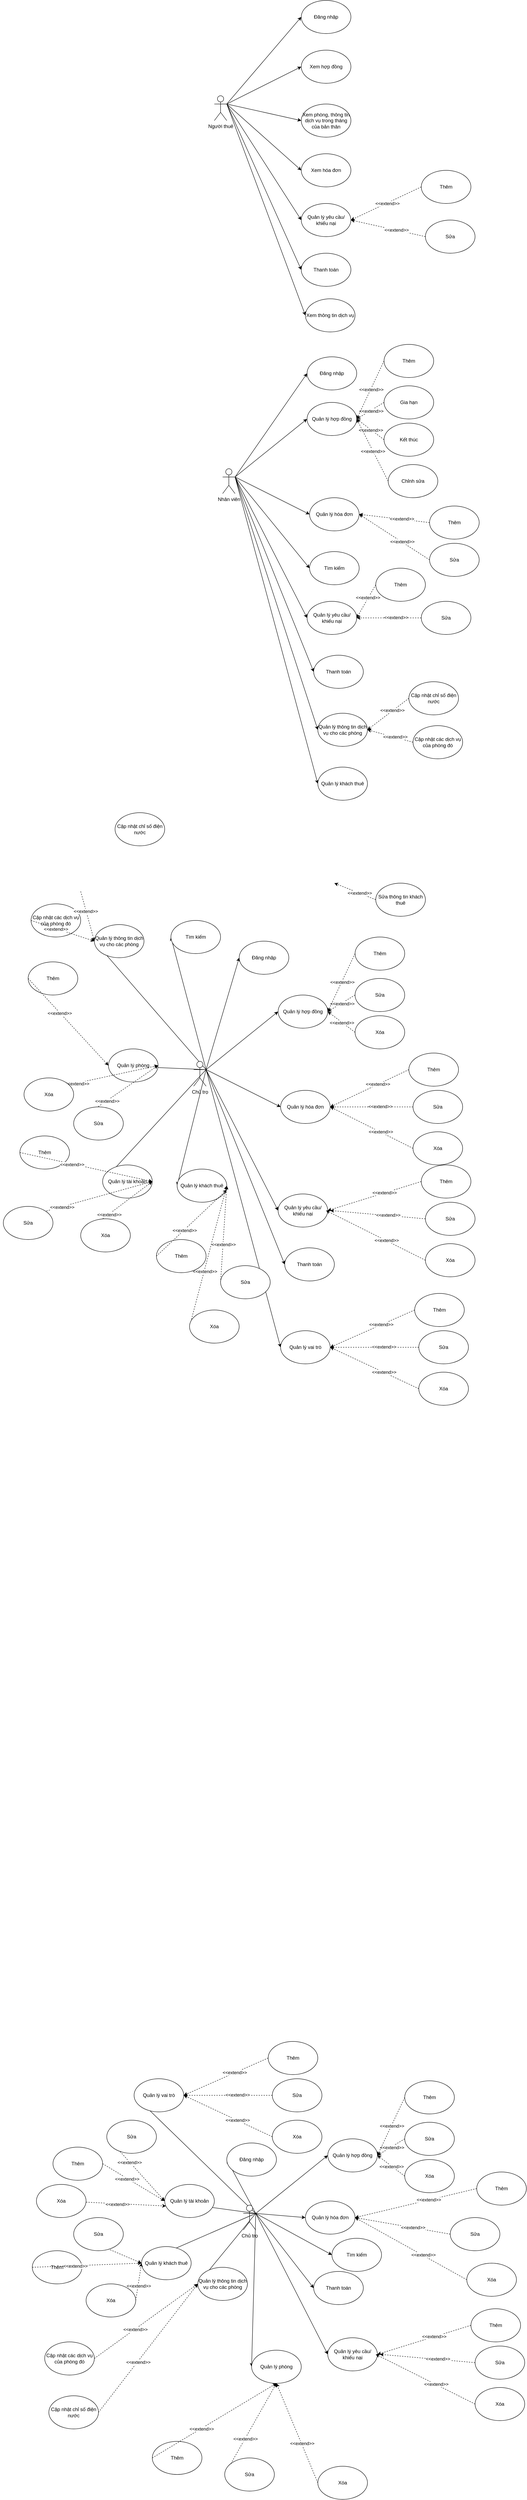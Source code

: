<mxfile version="26.1.3">
  <diagram name="Page-1" id="p3uOxUkGzofVQlBsmHYB">
    <mxGraphModel dx="3827" dy="1491" grid="1" gridSize="10" guides="1" tooltips="1" connect="1" arrows="1" fold="1" page="1" pageScale="1" pageWidth="827" pageHeight="1169" math="0" shadow="0">
      <root>
        <mxCell id="0" />
        <mxCell id="1" parent="0" />
        <mxCell id="Ds1F4lpZc3j_FqvIpXGs-13" style="rounded=0;orthogonalLoop=1;jettySize=auto;html=1;exitX=1;exitY=0.333;exitDx=0;exitDy=0;exitPerimeter=0;entryX=0;entryY=0.5;entryDx=0;entryDy=0;" parent="1" source="Ds1F4lpZc3j_FqvIpXGs-1" target="Ds1F4lpZc3j_FqvIpXGs-6" edge="1">
          <mxGeometry relative="1" as="geometry" />
        </mxCell>
        <mxCell id="Ds1F4lpZc3j_FqvIpXGs-14" style="rounded=0;orthogonalLoop=1;jettySize=auto;html=1;exitX=1;exitY=0.333;exitDx=0;exitDy=0;exitPerimeter=0;entryX=0;entryY=0.5;entryDx=0;entryDy=0;" parent="1" source="Ds1F4lpZc3j_FqvIpXGs-1" target="Ds1F4lpZc3j_FqvIpXGs-7" edge="1">
          <mxGeometry relative="1" as="geometry" />
        </mxCell>
        <mxCell id="Ds1F4lpZc3j_FqvIpXGs-15" style="rounded=0;orthogonalLoop=1;jettySize=auto;html=1;exitX=1;exitY=0.333;exitDx=0;exitDy=0;exitPerimeter=0;entryX=0;entryY=0.5;entryDx=0;entryDy=0;" parent="1" source="Ds1F4lpZc3j_FqvIpXGs-1" target="Ds1F4lpZc3j_FqvIpXGs-8" edge="1">
          <mxGeometry relative="1" as="geometry" />
        </mxCell>
        <mxCell id="Ds1F4lpZc3j_FqvIpXGs-16" style="rounded=0;orthogonalLoop=1;jettySize=auto;html=1;exitX=1;exitY=0.333;exitDx=0;exitDy=0;exitPerimeter=0;entryX=0;entryY=0.5;entryDx=0;entryDy=0;" parent="1" source="Ds1F4lpZc3j_FqvIpXGs-1" target="Ds1F4lpZc3j_FqvIpXGs-9" edge="1">
          <mxGeometry relative="1" as="geometry" />
        </mxCell>
        <mxCell id="Ds1F4lpZc3j_FqvIpXGs-17" style="rounded=0;orthogonalLoop=1;jettySize=auto;html=1;exitX=1;exitY=0.333;exitDx=0;exitDy=0;exitPerimeter=0;entryX=0;entryY=0.5;entryDx=0;entryDy=0;" parent="1" source="Ds1F4lpZc3j_FqvIpXGs-1" target="Ds1F4lpZc3j_FqvIpXGs-10" edge="1">
          <mxGeometry relative="1" as="geometry" />
        </mxCell>
        <mxCell id="Ds1F4lpZc3j_FqvIpXGs-18" style="rounded=0;orthogonalLoop=1;jettySize=auto;html=1;exitX=1;exitY=0.333;exitDx=0;exitDy=0;exitPerimeter=0;entryX=0;entryY=0.5;entryDx=0;entryDy=0;" parent="1" source="Ds1F4lpZc3j_FqvIpXGs-1" target="Ds1F4lpZc3j_FqvIpXGs-11" edge="1">
          <mxGeometry relative="1" as="geometry" />
        </mxCell>
        <mxCell id="Ds1F4lpZc3j_FqvIpXGs-40" style="rounded=0;orthogonalLoop=1;jettySize=auto;html=1;exitX=1;exitY=0.333;exitDx=0;exitDy=0;exitPerimeter=0;entryX=0;entryY=0.5;entryDx=0;entryDy=0;" parent="1" source="Ds1F4lpZc3j_FqvIpXGs-1" target="Ds1F4lpZc3j_FqvIpXGs-41" edge="1">
          <mxGeometry relative="1" as="geometry">
            <mxPoint x="260" y="780.0" as="targetPoint" />
          </mxGeometry>
        </mxCell>
        <mxCell id="Ds1F4lpZc3j_FqvIpXGs-1" value="Người thuê" style="shape=umlActor;verticalLabelPosition=bottom;verticalAlign=top;html=1;outlineConnect=0;" parent="1" vertex="1">
          <mxGeometry x="70" y="260" width="30" height="60" as="geometry" />
        </mxCell>
        <mxCell id="Ds1F4lpZc3j_FqvIpXGs-6" value="Đăng nhập" style="ellipse;whiteSpace=wrap;html=1;" parent="1" vertex="1">
          <mxGeometry x="280" y="30" width="120" height="80" as="geometry" />
        </mxCell>
        <mxCell id="Ds1F4lpZc3j_FqvIpXGs-7" value="Xem hợp đồng" style="ellipse;whiteSpace=wrap;html=1;" parent="1" vertex="1">
          <mxGeometry x="280" y="150" width="120" height="80" as="geometry" />
        </mxCell>
        <mxCell id="Ds1F4lpZc3j_FqvIpXGs-8" value="Xem phòng, thông tin dịch vụ trong tháng của bản thân" style="ellipse;whiteSpace=wrap;html=1;" parent="1" vertex="1">
          <mxGeometry x="280" y="280" width="120" height="80" as="geometry" />
        </mxCell>
        <mxCell id="Ds1F4lpZc3j_FqvIpXGs-9" value="Xem hóa đơn" style="ellipse;whiteSpace=wrap;html=1;" parent="1" vertex="1">
          <mxGeometry x="280" y="400" width="120" height="80" as="geometry" />
        </mxCell>
        <mxCell id="Ds1F4lpZc3j_FqvIpXGs-10" value="Quản lý yêu cầu/ khiếu nại" style="ellipse;whiteSpace=wrap;html=1;" parent="1" vertex="1">
          <mxGeometry x="280" y="520" width="120" height="80" as="geometry" />
        </mxCell>
        <mxCell id="Ds1F4lpZc3j_FqvIpXGs-11" value="Thanh toán" style="ellipse;whiteSpace=wrap;html=1;" parent="1" vertex="1">
          <mxGeometry x="280" y="640" width="120" height="80" as="geometry" />
        </mxCell>
        <mxCell id="Ds1F4lpZc3j_FqvIpXGs-36" style="rounded=0;orthogonalLoop=1;jettySize=auto;html=1;exitX=0;exitY=0.5;exitDx=0;exitDy=0;entryX=1;entryY=0.5;entryDx=0;entryDy=0;dashed=1;" parent="1" source="Ds1F4lpZc3j_FqvIpXGs-19" target="Ds1F4lpZc3j_FqvIpXGs-10" edge="1">
          <mxGeometry relative="1" as="geometry" />
        </mxCell>
        <mxCell id="Ds1F4lpZc3j_FqvIpXGs-38" value="&amp;lt;&amp;lt;extend&amp;gt;&amp;gt;" style="edgeLabel;html=1;align=center;verticalAlign=middle;resizable=0;points=[];" parent="Ds1F4lpZc3j_FqvIpXGs-36" vertex="1" connectable="0">
          <mxGeometry x="-0.03" y="1" relative="1" as="geometry">
            <mxPoint as="offset" />
          </mxGeometry>
        </mxCell>
        <mxCell id="Ds1F4lpZc3j_FqvIpXGs-19" value="Thêm" style="ellipse;whiteSpace=wrap;html=1;" parent="1" vertex="1">
          <mxGeometry x="570" y="440" width="120" height="80" as="geometry" />
        </mxCell>
        <mxCell id="Ds1F4lpZc3j_FqvIpXGs-37" style="rounded=0;orthogonalLoop=1;jettySize=auto;html=1;exitX=0;exitY=0.5;exitDx=0;exitDy=0;dashed=1;" parent="1" source="Ds1F4lpZc3j_FqvIpXGs-20" edge="1">
          <mxGeometry relative="1" as="geometry">
            <mxPoint x="400" y="560" as="targetPoint" />
          </mxGeometry>
        </mxCell>
        <mxCell id="Ds1F4lpZc3j_FqvIpXGs-39" value="&amp;lt;&amp;lt;extend&amp;gt;&amp;gt;" style="edgeLabel;html=1;align=center;verticalAlign=middle;resizable=0;points=[];" parent="Ds1F4lpZc3j_FqvIpXGs-37" vertex="1" connectable="0">
          <mxGeometry x="-0.212" y="-1" relative="1" as="geometry">
            <mxPoint as="offset" />
          </mxGeometry>
        </mxCell>
        <mxCell id="Ds1F4lpZc3j_FqvIpXGs-20" value="Sửa" style="ellipse;whiteSpace=wrap;html=1;" parent="1" vertex="1">
          <mxGeometry x="580" y="560" width="120" height="80" as="geometry" />
        </mxCell>
        <mxCell id="Ds1F4lpZc3j_FqvIpXGs-41" value="Xem thông tin dịch vụ" style="ellipse;whiteSpace=wrap;html=1;" parent="1" vertex="1">
          <mxGeometry x="290" y="750" width="120" height="80" as="geometry" />
        </mxCell>
        <mxCell id="Ds1F4lpZc3j_FqvIpXGs-45" style="rounded=0;orthogonalLoop=1;jettySize=auto;html=1;exitX=1;exitY=0.333;exitDx=0;exitDy=0;exitPerimeter=0;entryX=0;entryY=0.5;entryDx=0;entryDy=0;" parent="1" source="Ds1F4lpZc3j_FqvIpXGs-52" target="Ds1F4lpZc3j_FqvIpXGs-53" edge="1">
          <mxGeometry relative="1" as="geometry" />
        </mxCell>
        <mxCell id="Ds1F4lpZc3j_FqvIpXGs-46" style="rounded=0;orthogonalLoop=1;jettySize=auto;html=1;exitX=1;exitY=0.333;exitDx=0;exitDy=0;exitPerimeter=0;entryX=0;entryY=0.5;entryDx=0;entryDy=0;" parent="1" source="Ds1F4lpZc3j_FqvIpXGs-52" target="Ds1F4lpZc3j_FqvIpXGs-54" edge="1">
          <mxGeometry relative="1" as="geometry" />
        </mxCell>
        <mxCell id="Ds1F4lpZc3j_FqvIpXGs-48" style="rounded=0;orthogonalLoop=1;jettySize=auto;html=1;exitX=1;exitY=0.333;exitDx=0;exitDy=0;exitPerimeter=0;entryX=0;entryY=0.5;entryDx=0;entryDy=0;" parent="1" source="Ds1F4lpZc3j_FqvIpXGs-52" target="Ds1F4lpZc3j_FqvIpXGs-56" edge="1">
          <mxGeometry relative="1" as="geometry" />
        </mxCell>
        <mxCell id="Ds1F4lpZc3j_FqvIpXGs-49" style="rounded=0;orthogonalLoop=1;jettySize=auto;html=1;exitX=1;exitY=0.333;exitDx=0;exitDy=0;exitPerimeter=0;entryX=0;entryY=0.5;entryDx=0;entryDy=0;" parent="1" source="Ds1F4lpZc3j_FqvIpXGs-52" target="Ds1F4lpZc3j_FqvIpXGs-57" edge="1">
          <mxGeometry relative="1" as="geometry" />
        </mxCell>
        <mxCell id="Ds1F4lpZc3j_FqvIpXGs-50" style="rounded=0;orthogonalLoop=1;jettySize=auto;html=1;exitX=1;exitY=0.333;exitDx=0;exitDy=0;exitPerimeter=0;entryX=0;entryY=0.5;entryDx=0;entryDy=0;" parent="1" source="Ds1F4lpZc3j_FqvIpXGs-52" target="Ds1F4lpZc3j_FqvIpXGs-58" edge="1">
          <mxGeometry relative="1" as="geometry" />
        </mxCell>
        <mxCell id="Ds1F4lpZc3j_FqvIpXGs-51" style="rounded=0;orthogonalLoop=1;jettySize=auto;html=1;exitX=1;exitY=0.333;exitDx=0;exitDy=0;exitPerimeter=0;entryX=0;entryY=0.5;entryDx=0;entryDy=0;" parent="1" source="Ds1F4lpZc3j_FqvIpXGs-52" target="Ds1F4lpZc3j_FqvIpXGs-65" edge="1">
          <mxGeometry relative="1" as="geometry">
            <mxPoint x="280" y="1680.0" as="targetPoint" />
          </mxGeometry>
        </mxCell>
        <mxCell id="Ds1F4lpZc3j_FqvIpXGs-101" style="rounded=0;orthogonalLoop=1;jettySize=auto;html=1;exitX=1;exitY=0.333;exitDx=0;exitDy=0;exitPerimeter=0;entryX=0;entryY=0.5;entryDx=0;entryDy=0;" parent="1" source="Ds1F4lpZc3j_FqvIpXGs-52" target="Ds1F4lpZc3j_FqvIpXGs-99" edge="1">
          <mxGeometry relative="1" as="geometry" />
        </mxCell>
        <mxCell id="Ds1F4lpZc3j_FqvIpXGs-227" style="rounded=0;orthogonalLoop=1;jettySize=auto;html=1;exitX=1;exitY=0.333;exitDx=0;exitDy=0;exitPerimeter=0;entryX=0;entryY=0.5;entryDx=0;entryDy=0;" parent="1" source="Ds1F4lpZc3j_FqvIpXGs-52" target="Ds1F4lpZc3j_FqvIpXGs-226" edge="1">
          <mxGeometry relative="1" as="geometry" />
        </mxCell>
        <mxCell id="Ds1F4lpZc3j_FqvIpXGs-52" value="Nhân viên" style="shape=umlActor;verticalLabelPosition=bottom;verticalAlign=top;html=1;outlineConnect=0;" parent="1" vertex="1">
          <mxGeometry x="90" y="1160" width="30" height="60" as="geometry" />
        </mxCell>
        <mxCell id="Ds1F4lpZc3j_FqvIpXGs-53" value="Đăng nhập" style="ellipse;whiteSpace=wrap;html=1;" parent="1" vertex="1">
          <mxGeometry x="294" y="890" width="120" height="80" as="geometry" />
        </mxCell>
        <mxCell id="Ds1F4lpZc3j_FqvIpXGs-54" value="Quản lý hợp đồng" style="ellipse;whiteSpace=wrap;html=1;" parent="1" vertex="1">
          <mxGeometry x="294" y="1000" width="120" height="80" as="geometry" />
        </mxCell>
        <mxCell id="Ds1F4lpZc3j_FqvIpXGs-56" value="Quản lý hóa đơn" style="ellipse;whiteSpace=wrap;html=1;" parent="1" vertex="1">
          <mxGeometry x="300" y="1230" width="120" height="80" as="geometry" />
        </mxCell>
        <mxCell id="Ds1F4lpZc3j_FqvIpXGs-57" value="Quản lý yêu cầu/ khiếu nại" style="ellipse;whiteSpace=wrap;html=1;" parent="1" vertex="1">
          <mxGeometry x="294" y="1480" width="120" height="80" as="geometry" />
        </mxCell>
        <mxCell id="Ds1F4lpZc3j_FqvIpXGs-58" value="Thanh toán" style="ellipse;whiteSpace=wrap;html=1;" parent="1" vertex="1">
          <mxGeometry x="310" y="1610" width="120" height="80" as="geometry" />
        </mxCell>
        <mxCell id="Ds1F4lpZc3j_FqvIpXGs-62" style="rounded=0;orthogonalLoop=1;jettySize=auto;html=1;exitX=0;exitY=0.5;exitDx=0;exitDy=0;dashed=1;entryX=1;entryY=0.5;entryDx=0;entryDy=0;" parent="1" source="Ds1F4lpZc3j_FqvIpXGs-64" target="Ds1F4lpZc3j_FqvIpXGs-57" edge="1">
          <mxGeometry relative="1" as="geometry">
            <mxPoint x="420" y="1460" as="targetPoint" />
          </mxGeometry>
        </mxCell>
        <mxCell id="Ds1F4lpZc3j_FqvIpXGs-63" value="&amp;lt;&amp;lt;extend&amp;gt;&amp;gt;" style="edgeLabel;html=1;align=center;verticalAlign=middle;resizable=0;points=[];" parent="Ds1F4lpZc3j_FqvIpXGs-62" vertex="1" connectable="0">
          <mxGeometry x="-0.212" y="-1" relative="1" as="geometry">
            <mxPoint as="offset" />
          </mxGeometry>
        </mxCell>
        <mxCell id="Ds1F4lpZc3j_FqvIpXGs-64" value="Sửa" style="ellipse;whiteSpace=wrap;html=1;" parent="1" vertex="1">
          <mxGeometry x="570" y="1480" width="120" height="80" as="geometry" />
        </mxCell>
        <mxCell id="Ds1F4lpZc3j_FqvIpXGs-65" value="Quản lý thông tin dịch vụ cho các phòng" style="ellipse;whiteSpace=wrap;html=1;" parent="1" vertex="1">
          <mxGeometry x="320" y="1750" width="120" height="80" as="geometry" />
        </mxCell>
        <mxCell id="Ds1F4lpZc3j_FqvIpXGs-67" value="Gia hạn" style="ellipse;whiteSpace=wrap;html=1;" parent="1" vertex="1">
          <mxGeometry x="480" y="960" width="120" height="80" as="geometry" />
        </mxCell>
        <mxCell id="Ds1F4lpZc3j_FqvIpXGs-68" value="Kết thúc" style="ellipse;whiteSpace=wrap;html=1;" parent="1" vertex="1">
          <mxGeometry x="480" y="1050" width="120" height="80" as="geometry" />
        </mxCell>
        <mxCell id="Ds1F4lpZc3j_FqvIpXGs-71" style="rounded=0;orthogonalLoop=1;jettySize=auto;html=1;exitX=0;exitY=0.5;exitDx=0;exitDy=0;entryX=1;entryY=0.5;entryDx=0;entryDy=0;dashed=1;" parent="1" source="Ds1F4lpZc3j_FqvIpXGs-67" target="Ds1F4lpZc3j_FqvIpXGs-54" edge="1">
          <mxGeometry relative="1" as="geometry">
            <mxPoint x="600" y="1030" as="sourcePoint" />
            <mxPoint x="430" y="1110" as="targetPoint" />
          </mxGeometry>
        </mxCell>
        <mxCell id="Ds1F4lpZc3j_FqvIpXGs-72" value="&amp;lt;&amp;lt;extend&amp;gt;&amp;gt;" style="edgeLabel;html=1;align=center;verticalAlign=middle;resizable=0;points=[];" parent="Ds1F4lpZc3j_FqvIpXGs-71" vertex="1" connectable="0">
          <mxGeometry x="-0.03" y="1" relative="1" as="geometry">
            <mxPoint as="offset" />
          </mxGeometry>
        </mxCell>
        <mxCell id="Ds1F4lpZc3j_FqvIpXGs-73" style="rounded=0;orthogonalLoop=1;jettySize=auto;html=1;exitX=0;exitY=0.5;exitDx=0;exitDy=0;entryX=1;entryY=0.5;entryDx=0;entryDy=0;dashed=1;" parent="1" source="Ds1F4lpZc3j_FqvIpXGs-68" target="Ds1F4lpZc3j_FqvIpXGs-54" edge="1">
          <mxGeometry relative="1" as="geometry">
            <mxPoint x="590" y="1100" as="sourcePoint" />
            <mxPoint x="420" y="1180" as="targetPoint" />
          </mxGeometry>
        </mxCell>
        <mxCell id="Ds1F4lpZc3j_FqvIpXGs-74" value="&amp;lt;&amp;lt;extend&amp;gt;&amp;gt;" style="edgeLabel;html=1;align=center;verticalAlign=middle;resizable=0;points=[];" parent="Ds1F4lpZc3j_FqvIpXGs-73" vertex="1" connectable="0">
          <mxGeometry x="-0.03" y="1" relative="1" as="geometry">
            <mxPoint as="offset" />
          </mxGeometry>
        </mxCell>
        <mxCell id="Ds1F4lpZc3j_FqvIpXGs-75" value="Thêm" style="ellipse;whiteSpace=wrap;html=1;" parent="1" vertex="1">
          <mxGeometry x="480" y="860" width="120" height="80" as="geometry" />
        </mxCell>
        <mxCell id="Ds1F4lpZc3j_FqvIpXGs-76" style="rounded=0;orthogonalLoop=1;jettySize=auto;html=1;exitX=0;exitY=0.5;exitDx=0;exitDy=0;dashed=1;entryX=1;entryY=0.5;entryDx=0;entryDy=0;" parent="1" source="Ds1F4lpZc3j_FqvIpXGs-75" target="Ds1F4lpZc3j_FqvIpXGs-54" edge="1">
          <mxGeometry relative="1" as="geometry">
            <mxPoint x="560" y="890" as="sourcePoint" />
            <mxPoint x="420" y="1090" as="targetPoint" />
          </mxGeometry>
        </mxCell>
        <mxCell id="Ds1F4lpZc3j_FqvIpXGs-77" value="&amp;lt;&amp;lt;extend&amp;gt;&amp;gt;" style="edgeLabel;html=1;align=center;verticalAlign=middle;resizable=0;points=[];" parent="Ds1F4lpZc3j_FqvIpXGs-76" vertex="1" connectable="0">
          <mxGeometry x="-0.03" y="1" relative="1" as="geometry">
            <mxPoint as="offset" />
          </mxGeometry>
        </mxCell>
        <mxCell id="Ds1F4lpZc3j_FqvIpXGs-78" style="rounded=0;orthogonalLoop=1;jettySize=auto;html=1;exitX=0;exitY=0.5;exitDx=0;exitDy=0;entryX=1;entryY=0.5;entryDx=0;entryDy=0;dashed=1;" parent="1" source="Ds1F4lpZc3j_FqvIpXGs-80" target="Ds1F4lpZc3j_FqvIpXGs-54" edge="1">
          <mxGeometry relative="1" as="geometry">
            <mxPoint x="580" y="1180" as="sourcePoint" />
            <mxPoint x="450" y="1280" as="targetPoint" />
          </mxGeometry>
        </mxCell>
        <mxCell id="Ds1F4lpZc3j_FqvIpXGs-79" value="&amp;lt;&amp;lt;extend&amp;gt;&amp;gt;" style="edgeLabel;html=1;align=center;verticalAlign=middle;resizable=0;points=[];" parent="Ds1F4lpZc3j_FqvIpXGs-78" vertex="1" connectable="0">
          <mxGeometry x="-0.03" y="1" relative="1" as="geometry">
            <mxPoint as="offset" />
          </mxGeometry>
        </mxCell>
        <mxCell id="Ds1F4lpZc3j_FqvIpXGs-80" value="Chỉnh sửa" style="ellipse;whiteSpace=wrap;html=1;" parent="1" vertex="1">
          <mxGeometry x="490" y="1150" width="120" height="80" as="geometry" />
        </mxCell>
        <mxCell id="Ds1F4lpZc3j_FqvIpXGs-82" value="Cập nhật các dịch vụ của phòng đó" style="ellipse;whiteSpace=wrap;html=1;" parent="1" vertex="1">
          <mxGeometry x="550" y="1780" width="120" height="80" as="geometry" />
        </mxCell>
        <mxCell id="Ds1F4lpZc3j_FqvIpXGs-83" value="Cập nhật chỉ số điện nước" style="ellipse;whiteSpace=wrap;html=1;" parent="1" vertex="1">
          <mxGeometry x="540" y="1674" width="120" height="80" as="geometry" />
        </mxCell>
        <mxCell id="Ds1F4lpZc3j_FqvIpXGs-84" style="rounded=0;orthogonalLoop=1;jettySize=auto;html=1;exitX=0;exitY=0.5;exitDx=0;exitDy=0;dashed=1;entryX=1;entryY=0.5;entryDx=0;entryDy=0;" parent="1" source="Ds1F4lpZc3j_FqvIpXGs-83" target="Ds1F4lpZc3j_FqvIpXGs-65" edge="1">
          <mxGeometry relative="1" as="geometry">
            <mxPoint x="430" y="1670" as="targetPoint" />
            <mxPoint x="570" y="1650" as="sourcePoint" />
          </mxGeometry>
        </mxCell>
        <mxCell id="Ds1F4lpZc3j_FqvIpXGs-85" value="&amp;lt;&amp;lt;extend&amp;gt;&amp;gt;" style="edgeLabel;html=1;align=center;verticalAlign=middle;resizable=0;points=[];" parent="Ds1F4lpZc3j_FqvIpXGs-84" vertex="1" connectable="0">
          <mxGeometry x="-0.212" y="-1" relative="1" as="geometry">
            <mxPoint as="offset" />
          </mxGeometry>
        </mxCell>
        <mxCell id="Ds1F4lpZc3j_FqvIpXGs-86" style="rounded=0;orthogonalLoop=1;jettySize=auto;html=1;exitX=0;exitY=0.5;exitDx=0;exitDy=0;dashed=1;entryX=1;entryY=0.5;entryDx=0;entryDy=0;" parent="1" source="Ds1F4lpZc3j_FqvIpXGs-82" target="Ds1F4lpZc3j_FqvIpXGs-65" edge="1">
          <mxGeometry relative="1" as="geometry">
            <mxPoint x="440" y="1690" as="targetPoint" />
            <mxPoint x="600" y="1680" as="sourcePoint" />
          </mxGeometry>
        </mxCell>
        <mxCell id="Ds1F4lpZc3j_FqvIpXGs-87" value="&amp;lt;&amp;lt;extend&amp;gt;&amp;gt;" style="edgeLabel;html=1;align=center;verticalAlign=middle;resizable=0;points=[];" parent="Ds1F4lpZc3j_FqvIpXGs-86" vertex="1" connectable="0">
          <mxGeometry x="-0.212" y="-1" relative="1" as="geometry">
            <mxPoint as="offset" />
          </mxGeometry>
        </mxCell>
        <mxCell id="Ds1F4lpZc3j_FqvIpXGs-88" value="Thêm" style="ellipse;whiteSpace=wrap;html=1;" parent="1" vertex="1">
          <mxGeometry x="590" y="1250" width="120" height="80" as="geometry" />
        </mxCell>
        <mxCell id="Ds1F4lpZc3j_FqvIpXGs-89" value="Sửa" style="ellipse;whiteSpace=wrap;html=1;" parent="1" vertex="1">
          <mxGeometry x="590" y="1340" width="120" height="80" as="geometry" />
        </mxCell>
        <mxCell id="Ds1F4lpZc3j_FqvIpXGs-92" style="rounded=0;orthogonalLoop=1;jettySize=auto;html=1;exitX=0;exitY=0.5;exitDx=0;exitDy=0;dashed=1;entryX=1;entryY=0.5;entryDx=0;entryDy=0;" parent="1" source="Ds1F4lpZc3j_FqvIpXGs-88" target="Ds1F4lpZc3j_FqvIpXGs-56" edge="1">
          <mxGeometry relative="1" as="geometry">
            <mxPoint x="460" y="1340" as="targetPoint" />
            <mxPoint x="590" y="1370" as="sourcePoint" />
          </mxGeometry>
        </mxCell>
        <mxCell id="Ds1F4lpZc3j_FqvIpXGs-93" value="&amp;lt;&amp;lt;extend&amp;gt;&amp;gt;" style="edgeLabel;html=1;align=center;verticalAlign=middle;resizable=0;points=[];" parent="Ds1F4lpZc3j_FqvIpXGs-92" vertex="1" connectable="0">
          <mxGeometry x="-0.212" y="-1" relative="1" as="geometry">
            <mxPoint as="offset" />
          </mxGeometry>
        </mxCell>
        <mxCell id="Ds1F4lpZc3j_FqvIpXGs-94" style="rounded=0;orthogonalLoop=1;jettySize=auto;html=1;exitX=0;exitY=0.5;exitDx=0;exitDy=0;dashed=1;entryX=1;entryY=0.5;entryDx=0;entryDy=0;" parent="1" source="Ds1F4lpZc3j_FqvIpXGs-89" target="Ds1F4lpZc3j_FqvIpXGs-56" edge="1">
          <mxGeometry relative="1" as="geometry">
            <mxPoint x="430" y="1310" as="targetPoint" />
            <mxPoint x="560" y="1340" as="sourcePoint" />
          </mxGeometry>
        </mxCell>
        <mxCell id="Ds1F4lpZc3j_FqvIpXGs-95" value="&amp;lt;&amp;lt;extend&amp;gt;&amp;gt;" style="edgeLabel;html=1;align=center;verticalAlign=middle;resizable=0;points=[];" parent="Ds1F4lpZc3j_FqvIpXGs-94" vertex="1" connectable="0">
          <mxGeometry x="-0.212" y="-1" relative="1" as="geometry">
            <mxPoint as="offset" />
          </mxGeometry>
        </mxCell>
        <mxCell id="Ds1F4lpZc3j_FqvIpXGs-99" value="Quản lý khách thuê" style="ellipse;whiteSpace=wrap;html=1;" parent="1" vertex="1">
          <mxGeometry x="320" y="1880" width="120" height="80" as="geometry" />
        </mxCell>
        <mxCell id="Ds1F4lpZc3j_FqvIpXGs-102" value="Sửa thông tin khách thuê" style="ellipse;whiteSpace=wrap;html=1;" parent="1" vertex="1">
          <mxGeometry x="460" y="2160" width="120" height="80" as="geometry" />
        </mxCell>
        <mxCell id="Ds1F4lpZc3j_FqvIpXGs-103" style="rounded=0;orthogonalLoop=1;jettySize=auto;html=1;exitX=0;exitY=0.5;exitDx=0;exitDy=0;dashed=1;entryX=1;entryY=0.5;entryDx=0;entryDy=0;" parent="1" source="Ds1F4lpZc3j_FqvIpXGs-102" edge="1">
          <mxGeometry relative="1" as="geometry">
            <mxPoint x="360" y="2160" as="targetPoint" />
            <mxPoint x="500" y="2055" as="sourcePoint" />
          </mxGeometry>
        </mxCell>
        <mxCell id="Ds1F4lpZc3j_FqvIpXGs-104" value="&amp;lt;&amp;lt;extend&amp;gt;&amp;gt;" style="edgeLabel;html=1;align=center;verticalAlign=middle;resizable=0;points=[];" parent="Ds1F4lpZc3j_FqvIpXGs-103" vertex="1" connectable="0">
          <mxGeometry x="-0.212" y="-1" relative="1" as="geometry">
            <mxPoint as="offset" />
          </mxGeometry>
        </mxCell>
        <mxCell id="Ds1F4lpZc3j_FqvIpXGs-105" value="Thêm" style="ellipse;whiteSpace=wrap;html=1;" parent="1" vertex="1">
          <mxGeometry x="460" y="1400" width="120" height="80" as="geometry" />
        </mxCell>
        <mxCell id="Ds1F4lpZc3j_FqvIpXGs-106" style="rounded=0;orthogonalLoop=1;jettySize=auto;html=1;exitX=0;exitY=0.5;exitDx=0;exitDy=0;dashed=1;entryX=1;entryY=0.5;entryDx=0;entryDy=0;" parent="1" source="Ds1F4lpZc3j_FqvIpXGs-105" target="Ds1F4lpZc3j_FqvIpXGs-57" edge="1">
          <mxGeometry relative="1" as="geometry">
            <mxPoint x="420" y="1460" as="targetPoint" />
            <mxPoint x="600" y="1520" as="sourcePoint" />
          </mxGeometry>
        </mxCell>
        <mxCell id="Ds1F4lpZc3j_FqvIpXGs-107" value="&amp;lt;&amp;lt;extend&amp;gt;&amp;gt;" style="edgeLabel;html=1;align=center;verticalAlign=middle;resizable=0;points=[];" parent="Ds1F4lpZc3j_FqvIpXGs-106" vertex="1" connectable="0">
          <mxGeometry x="-0.212" y="-1" relative="1" as="geometry">
            <mxPoint as="offset" />
          </mxGeometry>
        </mxCell>
        <mxCell id="Ds1F4lpZc3j_FqvIpXGs-108" style="rounded=0;orthogonalLoop=1;jettySize=auto;html=1;exitX=1;exitY=0.333;exitDx=0;exitDy=0;exitPerimeter=0;entryX=0;entryY=0.5;entryDx=0;entryDy=0;" parent="1" source="Ds1F4lpZc3j_FqvIpXGs-115" target="Ds1F4lpZc3j_FqvIpXGs-116" edge="1">
          <mxGeometry relative="1" as="geometry" />
        </mxCell>
        <mxCell id="Ds1F4lpZc3j_FqvIpXGs-109" style="rounded=0;orthogonalLoop=1;jettySize=auto;html=1;exitX=1;exitY=0.333;exitDx=0;exitDy=0;exitPerimeter=0;entryX=0;entryY=0.5;entryDx=0;entryDy=0;" parent="1" source="Ds1F4lpZc3j_FqvIpXGs-115" target="Ds1F4lpZc3j_FqvIpXGs-117" edge="1">
          <mxGeometry relative="1" as="geometry" />
        </mxCell>
        <mxCell id="Ds1F4lpZc3j_FqvIpXGs-110" style="rounded=0;orthogonalLoop=1;jettySize=auto;html=1;exitX=1;exitY=0.333;exitDx=0;exitDy=0;exitPerimeter=0;entryX=0;entryY=0.5;entryDx=0;entryDy=0;" parent="1" source="Ds1F4lpZc3j_FqvIpXGs-115" target="Ds1F4lpZc3j_FqvIpXGs-118" edge="1">
          <mxGeometry relative="1" as="geometry" />
        </mxCell>
        <mxCell id="Ds1F4lpZc3j_FqvIpXGs-111" style="rounded=0;orthogonalLoop=1;jettySize=auto;html=1;exitX=1;exitY=0.333;exitDx=0;exitDy=0;exitPerimeter=0;entryX=0;entryY=0.5;entryDx=0;entryDy=0;" parent="1" source="Ds1F4lpZc3j_FqvIpXGs-115" target="Ds1F4lpZc3j_FqvIpXGs-119" edge="1">
          <mxGeometry relative="1" as="geometry" />
        </mxCell>
        <mxCell id="Ds1F4lpZc3j_FqvIpXGs-112" style="rounded=0;orthogonalLoop=1;jettySize=auto;html=1;exitX=1;exitY=0.333;exitDx=0;exitDy=0;exitPerimeter=0;entryX=0;entryY=0.5;entryDx=0;entryDy=0;" parent="1" source="Ds1F4lpZc3j_FqvIpXGs-115" target="Ds1F4lpZc3j_FqvIpXGs-120" edge="1">
          <mxGeometry relative="1" as="geometry" />
        </mxCell>
        <mxCell id="Ds1F4lpZc3j_FqvIpXGs-113" style="rounded=0;orthogonalLoop=1;jettySize=auto;html=1;exitX=1;exitY=0.333;exitDx=0;exitDy=0;exitPerimeter=0;entryX=0;entryY=0.5;entryDx=0;entryDy=0;" parent="1" source="Ds1F4lpZc3j_FqvIpXGs-115" target="Ds1F4lpZc3j_FqvIpXGs-123" edge="1">
          <mxGeometry relative="1" as="geometry">
            <mxPoint x="210" y="3110" as="targetPoint" />
          </mxGeometry>
        </mxCell>
        <mxCell id="Ds1F4lpZc3j_FqvIpXGs-114" style="rounded=0;orthogonalLoop=1;jettySize=auto;html=1;exitX=1;exitY=0.333;exitDx=0;exitDy=0;exitPerimeter=0;entryX=0;entryY=0.5;entryDx=0;entryDy=0;" parent="1" source="Ds1F4lpZc3j_FqvIpXGs-115" target="Ds1F4lpZc3j_FqvIpXGs-146" edge="1">
          <mxGeometry relative="1" as="geometry" />
        </mxCell>
        <mxCell id="Ds1F4lpZc3j_FqvIpXGs-182" style="rounded=0;orthogonalLoop=1;jettySize=auto;html=1;exitX=1;exitY=0.333;exitDx=0;exitDy=0;exitPerimeter=0;entryX=0;entryY=0.5;entryDx=0;entryDy=0;" parent="1" source="Ds1F4lpZc3j_FqvIpXGs-115" target="Ds1F4lpZc3j_FqvIpXGs-172" edge="1">
          <mxGeometry relative="1" as="geometry" />
        </mxCell>
        <mxCell id="Ds1F4lpZc3j_FqvIpXGs-203" style="rounded=0;orthogonalLoop=1;jettySize=auto;html=1;exitX=1;exitY=0.333;exitDx=0;exitDy=0;exitPerimeter=0;entryX=0;entryY=0.5;entryDx=0;entryDy=0;" parent="1" source="Ds1F4lpZc3j_FqvIpXGs-115" target="Ds1F4lpZc3j_FqvIpXGs-193" edge="1">
          <mxGeometry relative="1" as="geometry" />
        </mxCell>
        <mxCell id="Ds1F4lpZc3j_FqvIpXGs-223" style="rounded=0;orthogonalLoop=1;jettySize=auto;html=1;exitX=1;exitY=0.333;exitDx=0;exitDy=0;exitPerimeter=0;entryX=0;entryY=0.5;entryDx=0;entryDy=0;" parent="1" source="Ds1F4lpZc3j_FqvIpXGs-115" target="Ds1F4lpZc3j_FqvIpXGs-213" edge="1">
          <mxGeometry relative="1" as="geometry" />
        </mxCell>
        <mxCell id="Ds1F4lpZc3j_FqvIpXGs-224" style="rounded=0;orthogonalLoop=1;jettySize=auto;html=1;exitX=1;exitY=0.333;exitDx=0;exitDy=0;exitPerimeter=0;entryX=0;entryY=0.5;entryDx=0;entryDy=0;" parent="1" source="Ds1F4lpZc3j_FqvIpXGs-115" target="Ds1F4lpZc3j_FqvIpXGs-225" edge="1">
          <mxGeometry relative="1" as="geometry">
            <mxPoint x="200.0" y="2280" as="targetPoint" />
          </mxGeometry>
        </mxCell>
        <mxCell id="Ds1F4lpZc3j_FqvIpXGs-115" value="Chủ trọ" style="shape=umlActor;verticalLabelPosition=bottom;verticalAlign=top;html=1;outlineConnect=0;" parent="1" vertex="1">
          <mxGeometry x="20" y="2590" width="30" height="60" as="geometry" />
        </mxCell>
        <mxCell id="Ds1F4lpZc3j_FqvIpXGs-116" value="Đăng nhập" style="ellipse;whiteSpace=wrap;html=1;" parent="1" vertex="1">
          <mxGeometry x="130" y="2300" width="120" height="80" as="geometry" />
        </mxCell>
        <mxCell id="Ds1F4lpZc3j_FqvIpXGs-117" value="Quản lý hợp đồng" style="ellipse;whiteSpace=wrap;html=1;" parent="1" vertex="1">
          <mxGeometry x="224" y="2430" width="120" height="80" as="geometry" />
        </mxCell>
        <mxCell id="Ds1F4lpZc3j_FqvIpXGs-118" value="Quản lý hóa đơn" style="ellipse;whiteSpace=wrap;html=1;" parent="1" vertex="1">
          <mxGeometry x="230" y="2660" width="120" height="80" as="geometry" />
        </mxCell>
        <mxCell id="Ds1F4lpZc3j_FqvIpXGs-119" value="Quản lý yêu cầu/ khiếu nại" style="ellipse;whiteSpace=wrap;html=1;" parent="1" vertex="1">
          <mxGeometry x="224" y="2910" width="120" height="80" as="geometry" />
        </mxCell>
        <mxCell id="Ds1F4lpZc3j_FqvIpXGs-120" value="Thanh toán" style="ellipse;whiteSpace=wrap;html=1;" parent="1" vertex="1">
          <mxGeometry x="240" y="3040" width="120" height="80" as="geometry" />
        </mxCell>
        <mxCell id="Ds1F4lpZc3j_FqvIpXGs-123" value="Quản lý thông tin dịch vụ cho các phòng" style="ellipse;whiteSpace=wrap;html=1;" parent="1" vertex="1">
          <mxGeometry x="-220" y="2260" width="120" height="80" as="geometry" />
        </mxCell>
        <mxCell id="Ds1F4lpZc3j_FqvIpXGs-124" value="Sửa" style="ellipse;whiteSpace=wrap;html=1;" parent="1" vertex="1">
          <mxGeometry x="410" y="2390" width="120" height="80" as="geometry" />
        </mxCell>
        <mxCell id="Ds1F4lpZc3j_FqvIpXGs-125" value="Xóa" style="ellipse;whiteSpace=wrap;html=1;" parent="1" vertex="1">
          <mxGeometry x="410" y="2480" width="120" height="80" as="geometry" />
        </mxCell>
        <mxCell id="Ds1F4lpZc3j_FqvIpXGs-126" style="rounded=0;orthogonalLoop=1;jettySize=auto;html=1;exitX=0;exitY=0.5;exitDx=0;exitDy=0;entryX=1;entryY=0.5;entryDx=0;entryDy=0;dashed=1;" parent="1" source="Ds1F4lpZc3j_FqvIpXGs-124" target="Ds1F4lpZc3j_FqvIpXGs-117" edge="1">
          <mxGeometry relative="1" as="geometry">
            <mxPoint x="530" y="2460" as="sourcePoint" />
            <mxPoint x="360" y="2540" as="targetPoint" />
          </mxGeometry>
        </mxCell>
        <mxCell id="Ds1F4lpZc3j_FqvIpXGs-127" value="&amp;lt;&amp;lt;extend&amp;gt;&amp;gt;" style="edgeLabel;html=1;align=center;verticalAlign=middle;resizable=0;points=[];" parent="Ds1F4lpZc3j_FqvIpXGs-126" vertex="1" connectable="0">
          <mxGeometry x="-0.03" y="1" relative="1" as="geometry">
            <mxPoint as="offset" />
          </mxGeometry>
        </mxCell>
        <mxCell id="Ds1F4lpZc3j_FqvIpXGs-128" style="rounded=0;orthogonalLoop=1;jettySize=auto;html=1;exitX=0;exitY=0.5;exitDx=0;exitDy=0;entryX=1;entryY=0.5;entryDx=0;entryDy=0;dashed=1;" parent="1" source="Ds1F4lpZc3j_FqvIpXGs-125" target="Ds1F4lpZc3j_FqvIpXGs-117" edge="1">
          <mxGeometry relative="1" as="geometry">
            <mxPoint x="520" y="2530" as="sourcePoint" />
            <mxPoint x="350" y="2610" as="targetPoint" />
          </mxGeometry>
        </mxCell>
        <mxCell id="Ds1F4lpZc3j_FqvIpXGs-129" value="&amp;lt;&amp;lt;extend&amp;gt;&amp;gt;" style="edgeLabel;html=1;align=center;verticalAlign=middle;resizable=0;points=[];" parent="Ds1F4lpZc3j_FqvIpXGs-128" vertex="1" connectable="0">
          <mxGeometry x="-0.03" y="1" relative="1" as="geometry">
            <mxPoint as="offset" />
          </mxGeometry>
        </mxCell>
        <mxCell id="Ds1F4lpZc3j_FqvIpXGs-130" value="Thêm" style="ellipse;whiteSpace=wrap;html=1;" parent="1" vertex="1">
          <mxGeometry x="410" y="2290" width="120" height="80" as="geometry" />
        </mxCell>
        <mxCell id="Ds1F4lpZc3j_FqvIpXGs-131" style="rounded=0;orthogonalLoop=1;jettySize=auto;html=1;exitX=0;exitY=0.5;exitDx=0;exitDy=0;dashed=1;entryX=1;entryY=0.5;entryDx=0;entryDy=0;" parent="1" source="Ds1F4lpZc3j_FqvIpXGs-130" target="Ds1F4lpZc3j_FqvIpXGs-117" edge="1">
          <mxGeometry relative="1" as="geometry">
            <mxPoint x="490" y="2320" as="sourcePoint" />
            <mxPoint x="350" y="2520" as="targetPoint" />
          </mxGeometry>
        </mxCell>
        <mxCell id="Ds1F4lpZc3j_FqvIpXGs-132" value="&amp;lt;&amp;lt;extend&amp;gt;&amp;gt;" style="edgeLabel;html=1;align=center;verticalAlign=middle;resizable=0;points=[];" parent="Ds1F4lpZc3j_FqvIpXGs-131" vertex="1" connectable="0">
          <mxGeometry x="-0.03" y="1" relative="1" as="geometry">
            <mxPoint as="offset" />
          </mxGeometry>
        </mxCell>
        <mxCell id="Ds1F4lpZc3j_FqvIpXGs-136" value="Cập nhật các dịch vụ của phòng đó" style="ellipse;whiteSpace=wrap;html=1;" parent="1" vertex="1">
          <mxGeometry x="-373" y="2210" width="120" height="80" as="geometry" />
        </mxCell>
        <mxCell id="Ds1F4lpZc3j_FqvIpXGs-137" value="Cập nhật chỉ số điện nước" style="ellipse;whiteSpace=wrap;html=1;" parent="1" vertex="1">
          <mxGeometry x="-170" y="1990" width="120" height="80" as="geometry" />
        </mxCell>
        <mxCell id="Ds1F4lpZc3j_FqvIpXGs-138" style="rounded=0;orthogonalLoop=1;jettySize=auto;html=1;exitX=0;exitY=0.5;exitDx=0;exitDy=0;dashed=1;entryX=0;entryY=0.5;entryDx=0;entryDy=0;" parent="1" target="Ds1F4lpZc3j_FqvIpXGs-123" edge="1">
          <mxGeometry relative="1" as="geometry">
            <mxPoint x="-110" y="2180" as="targetPoint" />
            <mxPoint x="-253" y="2180" as="sourcePoint" />
          </mxGeometry>
        </mxCell>
        <mxCell id="Ds1F4lpZc3j_FqvIpXGs-139" value="&amp;lt;&amp;lt;extend&amp;gt;&amp;gt;" style="edgeLabel;html=1;align=center;verticalAlign=middle;resizable=0;points=[];" parent="Ds1F4lpZc3j_FqvIpXGs-138" vertex="1" connectable="0">
          <mxGeometry x="-0.212" y="-1" relative="1" as="geometry">
            <mxPoint as="offset" />
          </mxGeometry>
        </mxCell>
        <mxCell id="Ds1F4lpZc3j_FqvIpXGs-140" style="rounded=0;orthogonalLoop=1;jettySize=auto;html=1;exitX=0;exitY=0.5;exitDx=0;exitDy=0;dashed=1;entryX=0;entryY=0.5;entryDx=0;entryDy=0;" parent="1" source="Ds1F4lpZc3j_FqvIpXGs-136" target="Ds1F4lpZc3j_FqvIpXGs-123" edge="1">
          <mxGeometry relative="1" as="geometry">
            <mxPoint x="-100" y="2200" as="targetPoint" />
            <mxPoint x="60" y="2190" as="sourcePoint" />
          </mxGeometry>
        </mxCell>
        <mxCell id="Ds1F4lpZc3j_FqvIpXGs-141" value="&amp;lt;&amp;lt;extend&amp;gt;&amp;gt;" style="edgeLabel;html=1;align=center;verticalAlign=middle;resizable=0;points=[];" parent="Ds1F4lpZc3j_FqvIpXGs-140" vertex="1" connectable="0">
          <mxGeometry x="-0.212" y="-1" relative="1" as="geometry">
            <mxPoint as="offset" />
          </mxGeometry>
        </mxCell>
        <mxCell id="Ds1F4lpZc3j_FqvIpXGs-142" style="rounded=0;orthogonalLoop=1;jettySize=auto;html=1;exitX=0;exitY=0.5;exitDx=0;exitDy=0;dashed=1;entryX=1;entryY=0.5;entryDx=0;entryDy=0;" parent="1" source="Ds1F4lpZc3j_FqvIpXGs-158" target="Ds1F4lpZc3j_FqvIpXGs-118" edge="1">
          <mxGeometry relative="1" as="geometry">
            <mxPoint x="390" y="2770" as="targetPoint" />
            <mxPoint x="520" y="2720" as="sourcePoint" />
          </mxGeometry>
        </mxCell>
        <mxCell id="Ds1F4lpZc3j_FqvIpXGs-143" value="&amp;lt;&amp;lt;extend&amp;gt;&amp;gt;" style="edgeLabel;html=1;align=center;verticalAlign=middle;resizable=0;points=[];" parent="Ds1F4lpZc3j_FqvIpXGs-142" vertex="1" connectable="0">
          <mxGeometry x="-0.212" y="-1" relative="1" as="geometry">
            <mxPoint as="offset" />
          </mxGeometry>
        </mxCell>
        <mxCell id="Ds1F4lpZc3j_FqvIpXGs-144" style="rounded=0;orthogonalLoop=1;jettySize=auto;html=1;exitX=0;exitY=0.5;exitDx=0;exitDy=0;dashed=1;entryX=1;entryY=0.5;entryDx=0;entryDy=0;" parent="1" source="Ds1F4lpZc3j_FqvIpXGs-159" target="Ds1F4lpZc3j_FqvIpXGs-118" edge="1">
          <mxGeometry relative="1" as="geometry">
            <mxPoint x="360" y="2740" as="targetPoint" />
            <mxPoint x="520" y="2810" as="sourcePoint" />
          </mxGeometry>
        </mxCell>
        <mxCell id="Ds1F4lpZc3j_FqvIpXGs-145" value="&amp;lt;&amp;lt;extend&amp;gt;&amp;gt;" style="edgeLabel;html=1;align=center;verticalAlign=middle;resizable=0;points=[];" parent="Ds1F4lpZc3j_FqvIpXGs-144" vertex="1" connectable="0">
          <mxGeometry x="-0.212" y="-1" relative="1" as="geometry">
            <mxPoint as="offset" />
          </mxGeometry>
        </mxCell>
        <mxCell id="Ds1F4lpZc3j_FqvIpXGs-146" value="Quản lý khách thuê" style="ellipse;whiteSpace=wrap;html=1;" parent="1" vertex="1">
          <mxGeometry x="-20" y="2850" width="120" height="80" as="geometry" />
        </mxCell>
        <mxCell id="Ds1F4lpZc3j_FqvIpXGs-157" value="Thêm" style="ellipse;whiteSpace=wrap;html=1;" parent="1" vertex="1">
          <mxGeometry x="540" y="2570" width="120" height="80" as="geometry" />
        </mxCell>
        <mxCell id="Ds1F4lpZc3j_FqvIpXGs-158" value="Sửa" style="ellipse;whiteSpace=wrap;html=1;" parent="1" vertex="1">
          <mxGeometry x="550" y="2660" width="120" height="80" as="geometry" />
        </mxCell>
        <mxCell id="Ds1F4lpZc3j_FqvIpXGs-159" value="Xóa" style="ellipse;whiteSpace=wrap;html=1;" parent="1" vertex="1">
          <mxGeometry x="550" y="2760" width="120" height="80" as="geometry" />
        </mxCell>
        <mxCell id="Ds1F4lpZc3j_FqvIpXGs-160" style="rounded=0;orthogonalLoop=1;jettySize=auto;html=1;exitX=0;exitY=0.5;exitDx=0;exitDy=0;dashed=1;entryX=1;entryY=0.5;entryDx=0;entryDy=0;" parent="1" source="Ds1F4lpZc3j_FqvIpXGs-157" target="Ds1F4lpZc3j_FqvIpXGs-118" edge="1">
          <mxGeometry relative="1" as="geometry">
            <mxPoint x="360" y="2710" as="targetPoint" />
            <mxPoint x="560" y="2710" as="sourcePoint" />
          </mxGeometry>
        </mxCell>
        <mxCell id="Ds1F4lpZc3j_FqvIpXGs-161" value="&amp;lt;&amp;lt;extend&amp;gt;&amp;gt;" style="edgeLabel;html=1;align=center;verticalAlign=middle;resizable=0;points=[];" parent="Ds1F4lpZc3j_FqvIpXGs-160" vertex="1" connectable="0">
          <mxGeometry x="-0.212" y="-1" relative="1" as="geometry">
            <mxPoint as="offset" />
          </mxGeometry>
        </mxCell>
        <mxCell id="Ds1F4lpZc3j_FqvIpXGs-163" style="rounded=0;orthogonalLoop=1;jettySize=auto;html=1;exitX=0;exitY=0.5;exitDx=0;exitDy=0;dashed=1;" parent="1" source="Ds1F4lpZc3j_FqvIpXGs-168" edge="1">
          <mxGeometry relative="1" as="geometry">
            <mxPoint x="350" y="2950" as="targetPoint" />
            <mxPoint x="550" y="2990" as="sourcePoint" />
          </mxGeometry>
        </mxCell>
        <mxCell id="Ds1F4lpZc3j_FqvIpXGs-164" value="&amp;lt;&amp;lt;extend&amp;gt;&amp;gt;" style="edgeLabel;html=1;align=center;verticalAlign=middle;resizable=0;points=[];" parent="Ds1F4lpZc3j_FqvIpXGs-163" vertex="1" connectable="0">
          <mxGeometry x="-0.212" y="-1" relative="1" as="geometry">
            <mxPoint as="offset" />
          </mxGeometry>
        </mxCell>
        <mxCell id="Ds1F4lpZc3j_FqvIpXGs-165" style="rounded=0;orthogonalLoop=1;jettySize=auto;html=1;exitX=0;exitY=0.5;exitDx=0;exitDy=0;dashed=1;" parent="1" source="Ds1F4lpZc3j_FqvIpXGs-169" edge="1">
          <mxGeometry relative="1" as="geometry">
            <mxPoint x="340" y="2950" as="targetPoint" />
            <mxPoint x="550" y="3080" as="sourcePoint" />
          </mxGeometry>
        </mxCell>
        <mxCell id="Ds1F4lpZc3j_FqvIpXGs-166" value="&amp;lt;&amp;lt;extend&amp;gt;&amp;gt;" style="edgeLabel;html=1;align=center;verticalAlign=middle;resizable=0;points=[];" parent="Ds1F4lpZc3j_FqvIpXGs-165" vertex="1" connectable="0">
          <mxGeometry x="-0.212" y="-1" relative="1" as="geometry">
            <mxPoint as="offset" />
          </mxGeometry>
        </mxCell>
        <mxCell id="Ds1F4lpZc3j_FqvIpXGs-167" value="Thêm" style="ellipse;whiteSpace=wrap;html=1;" parent="1" vertex="1">
          <mxGeometry x="570" y="2840" width="120" height="80" as="geometry" />
        </mxCell>
        <mxCell id="Ds1F4lpZc3j_FqvIpXGs-168" value="Sửa" style="ellipse;whiteSpace=wrap;html=1;" parent="1" vertex="1">
          <mxGeometry x="580" y="2930" width="120" height="80" as="geometry" />
        </mxCell>
        <mxCell id="Ds1F4lpZc3j_FqvIpXGs-169" value="Xóa" style="ellipse;whiteSpace=wrap;html=1;" parent="1" vertex="1">
          <mxGeometry x="580" y="3030" width="120" height="80" as="geometry" />
        </mxCell>
        <mxCell id="Ds1F4lpZc3j_FqvIpXGs-170" style="rounded=0;orthogonalLoop=1;jettySize=auto;html=1;exitX=0;exitY=0.5;exitDx=0;exitDy=0;dashed=1;entryX=1;entryY=0.5;entryDx=0;entryDy=0;" parent="1" source="Ds1F4lpZc3j_FqvIpXGs-167" target="Ds1F4lpZc3j_FqvIpXGs-119" edge="1">
          <mxGeometry relative="1" as="geometry">
            <mxPoint x="380" y="2970" as="targetPoint" />
            <mxPoint x="590" y="2980" as="sourcePoint" />
          </mxGeometry>
        </mxCell>
        <mxCell id="Ds1F4lpZc3j_FqvIpXGs-171" value="&amp;lt;&amp;lt;extend&amp;gt;&amp;gt;" style="edgeLabel;html=1;align=center;verticalAlign=middle;resizable=0;points=[];" parent="Ds1F4lpZc3j_FqvIpXGs-170" vertex="1" connectable="0">
          <mxGeometry x="-0.212" y="-1" relative="1" as="geometry">
            <mxPoint as="offset" />
          </mxGeometry>
        </mxCell>
        <mxCell id="Ds1F4lpZc3j_FqvIpXGs-172" value="Quản lý phòng" style="ellipse;whiteSpace=wrap;html=1;" parent="1" vertex="1">
          <mxGeometry x="-186" y="2560" width="120" height="80" as="geometry" />
        </mxCell>
        <mxCell id="Ds1F4lpZc3j_FqvIpXGs-173" style="rounded=0;orthogonalLoop=1;jettySize=auto;html=1;exitX=0;exitY=0.5;exitDx=0;exitDy=0;dashed=1;entryX=1;entryY=0.5;entryDx=0;entryDy=0;" parent="1" source="Ds1F4lpZc3j_FqvIpXGs-178" target="Ds1F4lpZc3j_FqvIpXGs-172" edge="1">
          <mxGeometry relative="1" as="geometry">
            <mxPoint x="-280" y="3210" as="targetPoint" />
            <mxPoint x="-110" y="3230" as="sourcePoint" />
          </mxGeometry>
        </mxCell>
        <mxCell id="Ds1F4lpZc3j_FqvIpXGs-174" value="&amp;lt;&amp;lt;extend&amp;gt;&amp;gt;" style="edgeLabel;html=1;align=center;verticalAlign=middle;resizable=0;points=[];" parent="Ds1F4lpZc3j_FqvIpXGs-173" vertex="1" connectable="0">
          <mxGeometry x="-0.212" y="-1" relative="1" as="geometry">
            <mxPoint as="offset" />
          </mxGeometry>
        </mxCell>
        <mxCell id="Ds1F4lpZc3j_FqvIpXGs-175" style="rounded=0;orthogonalLoop=1;jettySize=auto;html=1;exitX=0;exitY=0.5;exitDx=0;exitDy=0;dashed=1;entryX=1;entryY=0.5;entryDx=0;entryDy=0;" parent="1" source="Ds1F4lpZc3j_FqvIpXGs-179" target="Ds1F4lpZc3j_FqvIpXGs-172" edge="1">
          <mxGeometry relative="1" as="geometry">
            <mxPoint x="-280" y="3210" as="targetPoint" />
            <mxPoint x="-110" y="3320" as="sourcePoint" />
          </mxGeometry>
        </mxCell>
        <mxCell id="Ds1F4lpZc3j_FqvIpXGs-176" value="&amp;lt;&amp;lt;extend&amp;gt;&amp;gt;" style="edgeLabel;html=1;align=center;verticalAlign=middle;resizable=0;points=[];" parent="Ds1F4lpZc3j_FqvIpXGs-175" vertex="1" connectable="0">
          <mxGeometry x="-0.212" y="-1" relative="1" as="geometry">
            <mxPoint as="offset" />
          </mxGeometry>
        </mxCell>
        <mxCell id="Ds1F4lpZc3j_FqvIpXGs-177" value="Thêm" style="ellipse;whiteSpace=wrap;html=1;" parent="1" vertex="1">
          <mxGeometry x="-380" y="2350" width="120" height="80" as="geometry" />
        </mxCell>
        <mxCell id="Ds1F4lpZc3j_FqvIpXGs-178" value="Sửa" style="ellipse;whiteSpace=wrap;html=1;" parent="1" vertex="1">
          <mxGeometry x="-270" y="2700" width="120" height="80" as="geometry" />
        </mxCell>
        <mxCell id="Ds1F4lpZc3j_FqvIpXGs-179" value="Xóa" style="ellipse;whiteSpace=wrap;html=1;" parent="1" vertex="1">
          <mxGeometry x="-390" y="2630" width="120" height="80" as="geometry" />
        </mxCell>
        <mxCell id="Ds1F4lpZc3j_FqvIpXGs-180" style="rounded=0;orthogonalLoop=1;jettySize=auto;html=1;exitX=0;exitY=0.5;exitDx=0;exitDy=0;dashed=1;entryX=0;entryY=0.5;entryDx=0;entryDy=0;" parent="1" source="Ds1F4lpZc3j_FqvIpXGs-177" edge="1" target="Ds1F4lpZc3j_FqvIpXGs-172">
          <mxGeometry relative="1" as="geometry">
            <mxPoint x="-310" y="3210" as="targetPoint" />
            <mxPoint x="-70" y="3220" as="sourcePoint" />
          </mxGeometry>
        </mxCell>
        <mxCell id="Ds1F4lpZc3j_FqvIpXGs-181" value="&amp;lt;&amp;lt;extend&amp;gt;&amp;gt;" style="edgeLabel;html=1;align=center;verticalAlign=middle;resizable=0;points=[];" parent="Ds1F4lpZc3j_FqvIpXGs-180" vertex="1" connectable="0">
          <mxGeometry x="-0.212" y="-1" relative="1" as="geometry">
            <mxPoint as="offset" />
          </mxGeometry>
        </mxCell>
        <mxCell id="Ds1F4lpZc3j_FqvIpXGs-183" style="rounded=0;orthogonalLoop=1;jettySize=auto;html=1;exitX=0;exitY=0.5;exitDx=0;exitDy=0;dashed=1;entryX=1;entryY=0.5;entryDx=0;entryDy=0;" parent="1" source="Ds1F4lpZc3j_FqvIpXGs-188" target="Ds1F4lpZc3j_FqvIpXGs-146" edge="1">
          <mxGeometry relative="1" as="geometry">
            <mxPoint x="-230" y="3480" as="targetPoint" />
            <mxPoint x="-50" y="3510" as="sourcePoint" />
          </mxGeometry>
        </mxCell>
        <mxCell id="Ds1F4lpZc3j_FqvIpXGs-184" value="&amp;lt;&amp;lt;extend&amp;gt;&amp;gt;" style="edgeLabel;html=1;align=center;verticalAlign=middle;resizable=0;points=[];" parent="Ds1F4lpZc3j_FqvIpXGs-183" vertex="1" connectable="0">
          <mxGeometry x="-0.212" y="-1" relative="1" as="geometry">
            <mxPoint as="offset" />
          </mxGeometry>
        </mxCell>
        <mxCell id="Ds1F4lpZc3j_FqvIpXGs-185" style="rounded=0;orthogonalLoop=1;jettySize=auto;html=1;exitX=0;exitY=0.5;exitDx=0;exitDy=0;dashed=1;entryX=1;entryY=0.5;entryDx=0;entryDy=0;" parent="1" source="Ds1F4lpZc3j_FqvIpXGs-189" target="Ds1F4lpZc3j_FqvIpXGs-146" edge="1">
          <mxGeometry relative="1" as="geometry">
            <mxPoint x="-220" y="3490" as="targetPoint" />
            <mxPoint x="-50" y="3600" as="sourcePoint" />
          </mxGeometry>
        </mxCell>
        <mxCell id="Ds1F4lpZc3j_FqvIpXGs-186" value="&amp;lt;&amp;lt;extend&amp;gt;&amp;gt;" style="edgeLabel;html=1;align=center;verticalAlign=middle;resizable=0;points=[];" parent="Ds1F4lpZc3j_FqvIpXGs-185" vertex="1" connectable="0">
          <mxGeometry x="-0.212" y="-1" relative="1" as="geometry">
            <mxPoint as="offset" />
          </mxGeometry>
        </mxCell>
        <mxCell id="Ds1F4lpZc3j_FqvIpXGs-187" value="Thêm" style="ellipse;whiteSpace=wrap;html=1;" parent="1" vertex="1">
          <mxGeometry x="-70" y="3020" width="120" height="80" as="geometry" />
        </mxCell>
        <mxCell id="Ds1F4lpZc3j_FqvIpXGs-188" value="Sửa" style="ellipse;whiteSpace=wrap;html=1;" parent="1" vertex="1">
          <mxGeometry x="85" y="3083" width="120" height="80" as="geometry" />
        </mxCell>
        <mxCell id="Ds1F4lpZc3j_FqvIpXGs-189" value="Xóa" style="ellipse;whiteSpace=wrap;html=1;" parent="1" vertex="1">
          <mxGeometry x="10" y="3190" width="120" height="80" as="geometry" />
        </mxCell>
        <mxCell id="Ds1F4lpZc3j_FqvIpXGs-190" style="rounded=0;orthogonalLoop=1;jettySize=auto;html=1;exitX=0;exitY=0.5;exitDx=0;exitDy=0;dashed=1;entryX=1;entryY=0.625;entryDx=0;entryDy=0;entryPerimeter=0;" parent="1" source="Ds1F4lpZc3j_FqvIpXGs-187" target="Ds1F4lpZc3j_FqvIpXGs-146" edge="1">
          <mxGeometry relative="1" as="geometry">
            <mxPoint x="-220" y="3490" as="targetPoint" />
            <mxPoint x="-10" y="3500" as="sourcePoint" />
          </mxGeometry>
        </mxCell>
        <mxCell id="Ds1F4lpZc3j_FqvIpXGs-191" value="&amp;lt;&amp;lt;extend&amp;gt;&amp;gt;" style="edgeLabel;html=1;align=center;verticalAlign=middle;resizable=0;points=[];" parent="Ds1F4lpZc3j_FqvIpXGs-190" vertex="1" connectable="0">
          <mxGeometry x="-0.212" y="-1" relative="1" as="geometry">
            <mxPoint as="offset" />
          </mxGeometry>
        </mxCell>
        <mxCell id="Ds1F4lpZc3j_FqvIpXGs-193" value="Quản lý tài khoản" style="ellipse;whiteSpace=wrap;html=1;" parent="1" vertex="1">
          <mxGeometry x="-200" y="2840" width="120" height="80" as="geometry" />
        </mxCell>
        <mxCell id="Ds1F4lpZc3j_FqvIpXGs-194" style="rounded=0;orthogonalLoop=1;jettySize=auto;html=1;exitX=0;exitY=0.5;exitDx=0;exitDy=0;dashed=1;" parent="1" source="Ds1F4lpZc3j_FqvIpXGs-199" edge="1">
          <mxGeometry relative="1" as="geometry">
            <mxPoint x="-80" y="2880" as="targetPoint" />
            <mxPoint x="104" y="2900" as="sourcePoint" />
          </mxGeometry>
        </mxCell>
        <mxCell id="Ds1F4lpZc3j_FqvIpXGs-195" value="&amp;lt;&amp;lt;extend&amp;gt;&amp;gt;" style="edgeLabel;html=1;align=center;verticalAlign=middle;resizable=0;points=[];" parent="Ds1F4lpZc3j_FqvIpXGs-194" vertex="1" connectable="0">
          <mxGeometry x="-0.212" y="-1" relative="1" as="geometry">
            <mxPoint as="offset" />
          </mxGeometry>
        </mxCell>
        <mxCell id="Ds1F4lpZc3j_FqvIpXGs-196" style="rounded=0;orthogonalLoop=1;jettySize=auto;html=1;exitX=0;exitY=0.5;exitDx=0;exitDy=0;dashed=1;" parent="1" source="Ds1F4lpZc3j_FqvIpXGs-200" edge="1">
          <mxGeometry relative="1" as="geometry">
            <mxPoint x="-80" y="2880" as="targetPoint" />
            <mxPoint x="104" y="2990" as="sourcePoint" />
          </mxGeometry>
        </mxCell>
        <mxCell id="Ds1F4lpZc3j_FqvIpXGs-197" value="&amp;lt;&amp;lt;extend&amp;gt;&amp;gt;" style="edgeLabel;html=1;align=center;verticalAlign=middle;resizable=0;points=[];" parent="Ds1F4lpZc3j_FqvIpXGs-196" vertex="1" connectable="0">
          <mxGeometry x="-0.212" y="-1" relative="1" as="geometry">
            <mxPoint as="offset" />
          </mxGeometry>
        </mxCell>
        <mxCell id="Ds1F4lpZc3j_FqvIpXGs-198" value="Thêm" style="ellipse;whiteSpace=wrap;html=1;" parent="1" vertex="1">
          <mxGeometry x="-400" y="2770" width="120" height="80" as="geometry" />
        </mxCell>
        <mxCell id="Ds1F4lpZc3j_FqvIpXGs-199" value="Sửa" style="ellipse;whiteSpace=wrap;html=1;" parent="1" vertex="1">
          <mxGeometry x="-440" y="2940" width="120" height="80" as="geometry" />
        </mxCell>
        <mxCell id="Ds1F4lpZc3j_FqvIpXGs-200" value="Xóa" style="ellipse;whiteSpace=wrap;html=1;" parent="1" vertex="1">
          <mxGeometry x="-253" y="2970" width="120" height="80" as="geometry" />
        </mxCell>
        <mxCell id="Ds1F4lpZc3j_FqvIpXGs-201" style="rounded=0;orthogonalLoop=1;jettySize=auto;html=1;exitX=0;exitY=0.5;exitDx=0;exitDy=0;dashed=1;entryX=1;entryY=0.5;entryDx=0;entryDy=0;entryPerimeter=0;" parent="1" source="Ds1F4lpZc3j_FqvIpXGs-198" target="Ds1F4lpZc3j_FqvIpXGs-193" edge="1">
          <mxGeometry relative="1" as="geometry">
            <mxPoint x="-66" y="2880" as="targetPoint" />
            <mxPoint x="144" y="2890" as="sourcePoint" />
          </mxGeometry>
        </mxCell>
        <mxCell id="Ds1F4lpZc3j_FqvIpXGs-202" value="&amp;lt;&amp;lt;extend&amp;gt;&amp;gt;" style="edgeLabel;html=1;align=center;verticalAlign=middle;resizable=0;points=[];" parent="Ds1F4lpZc3j_FqvIpXGs-201" vertex="1" connectable="0">
          <mxGeometry x="-0.212" y="-1" relative="1" as="geometry">
            <mxPoint as="offset" />
          </mxGeometry>
        </mxCell>
        <mxCell id="Ds1F4lpZc3j_FqvIpXGs-213" value="Quản lý vai trò" style="ellipse;whiteSpace=wrap;html=1;" parent="1" vertex="1">
          <mxGeometry x="230" y="3240" width="120" height="80" as="geometry" />
        </mxCell>
        <mxCell id="Ds1F4lpZc3j_FqvIpXGs-214" style="rounded=0;orthogonalLoop=1;jettySize=auto;html=1;exitX=0;exitY=0.5;exitDx=0;exitDy=0;dashed=1;" parent="1" source="Ds1F4lpZc3j_FqvIpXGs-219" edge="1">
          <mxGeometry relative="1" as="geometry">
            <mxPoint x="350" y="3280" as="targetPoint" />
            <mxPoint x="534" y="3300" as="sourcePoint" />
          </mxGeometry>
        </mxCell>
        <mxCell id="Ds1F4lpZc3j_FqvIpXGs-215" value="&amp;lt;&amp;lt;extend&amp;gt;&amp;gt;" style="edgeLabel;html=1;align=center;verticalAlign=middle;resizable=0;points=[];" parent="Ds1F4lpZc3j_FqvIpXGs-214" vertex="1" connectable="0">
          <mxGeometry x="-0.212" y="-1" relative="1" as="geometry">
            <mxPoint as="offset" />
          </mxGeometry>
        </mxCell>
        <mxCell id="Ds1F4lpZc3j_FqvIpXGs-216" style="rounded=0;orthogonalLoop=1;jettySize=auto;html=1;exitX=0;exitY=0.5;exitDx=0;exitDy=0;dashed=1;" parent="1" source="Ds1F4lpZc3j_FqvIpXGs-220" edge="1">
          <mxGeometry relative="1" as="geometry">
            <mxPoint x="350" y="3280" as="targetPoint" />
            <mxPoint x="534" y="3390" as="sourcePoint" />
          </mxGeometry>
        </mxCell>
        <mxCell id="Ds1F4lpZc3j_FqvIpXGs-217" value="&amp;lt;&amp;lt;extend&amp;gt;&amp;gt;" style="edgeLabel;html=1;align=center;verticalAlign=middle;resizable=0;points=[];" parent="Ds1F4lpZc3j_FqvIpXGs-216" vertex="1" connectable="0">
          <mxGeometry x="-0.212" y="-1" relative="1" as="geometry">
            <mxPoint as="offset" />
          </mxGeometry>
        </mxCell>
        <mxCell id="Ds1F4lpZc3j_FqvIpXGs-218" value="Thêm" style="ellipse;whiteSpace=wrap;html=1;" parent="1" vertex="1">
          <mxGeometry x="554" y="3150" width="120" height="80" as="geometry" />
        </mxCell>
        <mxCell id="Ds1F4lpZc3j_FqvIpXGs-219" value="Sửa" style="ellipse;whiteSpace=wrap;html=1;" parent="1" vertex="1">
          <mxGeometry x="564" y="3240" width="120" height="80" as="geometry" />
        </mxCell>
        <mxCell id="Ds1F4lpZc3j_FqvIpXGs-220" value="Xóa" style="ellipse;whiteSpace=wrap;html=1;" parent="1" vertex="1">
          <mxGeometry x="564" y="3340" width="120" height="80" as="geometry" />
        </mxCell>
        <mxCell id="Ds1F4lpZc3j_FqvIpXGs-221" style="rounded=0;orthogonalLoop=1;jettySize=auto;html=1;exitX=0;exitY=0.5;exitDx=0;exitDy=0;dashed=1;entryX=1;entryY=0.5;entryDx=0;entryDy=0;entryPerimeter=0;" parent="1" source="Ds1F4lpZc3j_FqvIpXGs-218" target="Ds1F4lpZc3j_FqvIpXGs-213" edge="1">
          <mxGeometry relative="1" as="geometry">
            <mxPoint x="364" y="3280" as="targetPoint" />
            <mxPoint x="574" y="3290" as="sourcePoint" />
          </mxGeometry>
        </mxCell>
        <mxCell id="Ds1F4lpZc3j_FqvIpXGs-222" value="&amp;lt;&amp;lt;extend&amp;gt;&amp;gt;" style="edgeLabel;html=1;align=center;verticalAlign=middle;resizable=0;points=[];" parent="Ds1F4lpZc3j_FqvIpXGs-221" vertex="1" connectable="0">
          <mxGeometry x="-0.212" y="-1" relative="1" as="geometry">
            <mxPoint as="offset" />
          </mxGeometry>
        </mxCell>
        <mxCell id="Ds1F4lpZc3j_FqvIpXGs-225" value="Tìm kiếm" style="ellipse;whiteSpace=wrap;html=1;" parent="1" vertex="1">
          <mxGeometry x="-35" y="2250" width="120" height="80" as="geometry" />
        </mxCell>
        <mxCell id="Ds1F4lpZc3j_FqvIpXGs-226" value="Tìm kiếm" style="ellipse;whiteSpace=wrap;html=1;" parent="1" vertex="1">
          <mxGeometry x="300" y="1360" width="120" height="80" as="geometry" />
        </mxCell>
        <mxCell id="Ds1F4lpZc3j_FqvIpXGs-414" style="rounded=0;orthogonalLoop=1;jettySize=auto;html=1;exitX=1;exitY=0.333;exitDx=0;exitDy=0;exitPerimeter=0;entryX=0;entryY=0.5;entryDx=0;entryDy=0;" parent="1" source="Ds1F4lpZc3j_FqvIpXGs-425" target="Ds1F4lpZc3j_FqvIpXGs-426" edge="1">
          <mxGeometry relative="1" as="geometry" />
        </mxCell>
        <mxCell id="Ds1F4lpZc3j_FqvIpXGs-415" style="rounded=0;orthogonalLoop=1;jettySize=auto;html=1;exitX=1;exitY=0.333;exitDx=0;exitDy=0;exitPerimeter=0;entryX=0;entryY=0.5;entryDx=0;entryDy=0;" parent="1" source="Ds1F4lpZc3j_FqvIpXGs-425" target="Ds1F4lpZc3j_FqvIpXGs-427" edge="1">
          <mxGeometry relative="1" as="geometry" />
        </mxCell>
        <mxCell id="Ds1F4lpZc3j_FqvIpXGs-416" style="rounded=0;orthogonalLoop=1;jettySize=auto;html=1;exitX=1;exitY=0.333;exitDx=0;exitDy=0;exitPerimeter=0;entryX=0;entryY=0.5;entryDx=0;entryDy=0;" parent="1" source="Ds1F4lpZc3j_FqvIpXGs-425" target="Ds1F4lpZc3j_FqvIpXGs-428" edge="1">
          <mxGeometry relative="1" as="geometry" />
        </mxCell>
        <mxCell id="Ds1F4lpZc3j_FqvIpXGs-417" style="rounded=0;orthogonalLoop=1;jettySize=auto;html=1;exitX=1;exitY=0.333;exitDx=0;exitDy=0;exitPerimeter=0;entryX=0;entryY=0.5;entryDx=0;entryDy=0;" parent="1" source="Ds1F4lpZc3j_FqvIpXGs-425" target="Ds1F4lpZc3j_FqvIpXGs-429" edge="1">
          <mxGeometry relative="1" as="geometry" />
        </mxCell>
        <mxCell id="Ds1F4lpZc3j_FqvIpXGs-418" style="rounded=0;orthogonalLoop=1;jettySize=auto;html=1;exitX=1;exitY=0.333;exitDx=0;exitDy=0;exitPerimeter=0;entryX=0;entryY=0.5;entryDx=0;entryDy=0;" parent="1" source="Ds1F4lpZc3j_FqvIpXGs-425" target="Ds1F4lpZc3j_FqvIpXGs-430" edge="1">
          <mxGeometry relative="1" as="geometry" />
        </mxCell>
        <mxCell id="Ds1F4lpZc3j_FqvIpXGs-419" style="rounded=0;orthogonalLoop=1;jettySize=auto;html=1;exitX=1;exitY=0.333;exitDx=0;exitDy=0;exitPerimeter=0;entryX=0;entryY=0.5;entryDx=0;entryDy=0;" parent="1" source="Ds1F4lpZc3j_FqvIpXGs-425" target="Ds1F4lpZc3j_FqvIpXGs-431" edge="1">
          <mxGeometry relative="1" as="geometry">
            <mxPoint x="330" y="5870" as="targetPoint" />
          </mxGeometry>
        </mxCell>
        <mxCell id="Ds1F4lpZc3j_FqvIpXGs-420" style="rounded=0;orthogonalLoop=1;jettySize=auto;html=1;exitX=1;exitY=0.333;exitDx=0;exitDy=0;exitPerimeter=0;entryX=0;entryY=0.5;entryDx=0;entryDy=0;" parent="1" source="Ds1F4lpZc3j_FqvIpXGs-425" target="Ds1F4lpZc3j_FqvIpXGs-451" edge="1">
          <mxGeometry relative="1" as="geometry" />
        </mxCell>
        <mxCell id="Ds1F4lpZc3j_FqvIpXGs-421" style="rounded=0;orthogonalLoop=1;jettySize=auto;html=1;exitX=1;exitY=0.333;exitDx=0;exitDy=0;exitPerimeter=0;entryX=0;entryY=0.5;entryDx=0;entryDy=0;" parent="1" source="Ds1F4lpZc3j_FqvIpXGs-425" target="Ds1F4lpZc3j_FqvIpXGs-466" edge="1">
          <mxGeometry relative="1" as="geometry" />
        </mxCell>
        <mxCell id="Ds1F4lpZc3j_FqvIpXGs-422" style="rounded=0;orthogonalLoop=1;jettySize=auto;html=1;exitX=1;exitY=0.333;exitDx=0;exitDy=0;exitPerimeter=0;entryX=0;entryY=0.5;entryDx=0;entryDy=0;" parent="1" source="Ds1F4lpZc3j_FqvIpXGs-425" target="Ds1F4lpZc3j_FqvIpXGs-485" edge="1">
          <mxGeometry relative="1" as="geometry" />
        </mxCell>
        <mxCell id="Ds1F4lpZc3j_FqvIpXGs-423" style="rounded=0;orthogonalLoop=1;jettySize=auto;html=1;exitX=1;exitY=0.333;exitDx=0;exitDy=0;exitPerimeter=0;entryX=0;entryY=0.5;entryDx=0;entryDy=0;" parent="1" source="Ds1F4lpZc3j_FqvIpXGs-425" target="Ds1F4lpZc3j_FqvIpXGs-495" edge="1">
          <mxGeometry relative="1" as="geometry" />
        </mxCell>
        <mxCell id="Ds1F4lpZc3j_FqvIpXGs-424" style="rounded=0;orthogonalLoop=1;jettySize=auto;html=1;exitX=1;exitY=0.333;exitDx=0;exitDy=0;exitPerimeter=0;entryX=0;entryY=0.5;entryDx=0;entryDy=0;" parent="1" source="Ds1F4lpZc3j_FqvIpXGs-425" target="Ds1F4lpZc3j_FqvIpXGs-505" edge="1">
          <mxGeometry relative="1" as="geometry">
            <mxPoint x="320.0" y="5040" as="targetPoint" />
          </mxGeometry>
        </mxCell>
        <mxCell id="Ds1F4lpZc3j_FqvIpXGs-425" value="Chủ trọ" style="shape=umlActor;verticalLabelPosition=bottom;verticalAlign=top;html=1;outlineConnect=0;" parent="1" vertex="1">
          <mxGeometry x="140" y="5350" width="30" height="60" as="geometry" />
        </mxCell>
        <mxCell id="Ds1F4lpZc3j_FqvIpXGs-426" value="Đăng nhập" style="ellipse;whiteSpace=wrap;html=1;" parent="1" vertex="1">
          <mxGeometry x="100" y="5200" width="120" height="80" as="geometry" />
        </mxCell>
        <mxCell id="Ds1F4lpZc3j_FqvIpXGs-427" value="Quản lý hợp đồng" style="ellipse;whiteSpace=wrap;html=1;" parent="1" vertex="1">
          <mxGeometry x="344" y="5190" width="120" height="80" as="geometry" />
        </mxCell>
        <mxCell id="Ds1F4lpZc3j_FqvIpXGs-428" value="Quản lý hóa đơn" style="ellipse;whiteSpace=wrap;html=1;" parent="1" vertex="1">
          <mxGeometry x="290" y="5340" width="120" height="80" as="geometry" />
        </mxCell>
        <mxCell id="Ds1F4lpZc3j_FqvIpXGs-429" value="Quản lý yêu cầu/ khiếu nại" style="ellipse;whiteSpace=wrap;html=1;" parent="1" vertex="1">
          <mxGeometry x="344" y="5670" width="120" height="80" as="geometry" />
        </mxCell>
        <mxCell id="Ds1F4lpZc3j_FqvIpXGs-430" value="Thanh toán" style="ellipse;whiteSpace=wrap;html=1;" parent="1" vertex="1">
          <mxGeometry x="310" y="5510" width="120" height="80" as="geometry" />
        </mxCell>
        <mxCell id="Ds1F4lpZc3j_FqvIpXGs-431" value="Quản lý thông tin dịch vụ cho các phòng" style="ellipse;whiteSpace=wrap;html=1;" parent="1" vertex="1">
          <mxGeometry x="30" y="5500" width="120" height="80" as="geometry" />
        </mxCell>
        <mxCell id="Ds1F4lpZc3j_FqvIpXGs-432" value="Sửa" style="ellipse;whiteSpace=wrap;html=1;" parent="1" vertex="1">
          <mxGeometry x="530" y="5150" width="120" height="80" as="geometry" />
        </mxCell>
        <mxCell id="Ds1F4lpZc3j_FqvIpXGs-433" value="Xóa" style="ellipse;whiteSpace=wrap;html=1;" parent="1" vertex="1">
          <mxGeometry x="530" y="5240" width="120" height="80" as="geometry" />
        </mxCell>
        <mxCell id="Ds1F4lpZc3j_FqvIpXGs-434" style="rounded=0;orthogonalLoop=1;jettySize=auto;html=1;exitX=0;exitY=0.5;exitDx=0;exitDy=0;entryX=1;entryY=0.5;entryDx=0;entryDy=0;dashed=1;" parent="1" source="Ds1F4lpZc3j_FqvIpXGs-432" target="Ds1F4lpZc3j_FqvIpXGs-427" edge="1">
          <mxGeometry relative="1" as="geometry">
            <mxPoint x="650" y="5220" as="sourcePoint" />
            <mxPoint x="480" y="5300" as="targetPoint" />
          </mxGeometry>
        </mxCell>
        <mxCell id="Ds1F4lpZc3j_FqvIpXGs-435" value="&amp;lt;&amp;lt;extend&amp;gt;&amp;gt;" style="edgeLabel;html=1;align=center;verticalAlign=middle;resizable=0;points=[];" parent="Ds1F4lpZc3j_FqvIpXGs-434" vertex="1" connectable="0">
          <mxGeometry x="-0.03" y="1" relative="1" as="geometry">
            <mxPoint as="offset" />
          </mxGeometry>
        </mxCell>
        <mxCell id="Ds1F4lpZc3j_FqvIpXGs-436" style="rounded=0;orthogonalLoop=1;jettySize=auto;html=1;exitX=0;exitY=0.5;exitDx=0;exitDy=0;entryX=1;entryY=0.5;entryDx=0;entryDy=0;dashed=1;" parent="1" source="Ds1F4lpZc3j_FqvIpXGs-433" target="Ds1F4lpZc3j_FqvIpXGs-427" edge="1">
          <mxGeometry relative="1" as="geometry">
            <mxPoint x="640" y="5290" as="sourcePoint" />
            <mxPoint x="470" y="5370" as="targetPoint" />
          </mxGeometry>
        </mxCell>
        <mxCell id="Ds1F4lpZc3j_FqvIpXGs-437" value="&amp;lt;&amp;lt;extend&amp;gt;&amp;gt;" style="edgeLabel;html=1;align=center;verticalAlign=middle;resizable=0;points=[];" parent="Ds1F4lpZc3j_FqvIpXGs-436" vertex="1" connectable="0">
          <mxGeometry x="-0.03" y="1" relative="1" as="geometry">
            <mxPoint as="offset" />
          </mxGeometry>
        </mxCell>
        <mxCell id="Ds1F4lpZc3j_FqvIpXGs-438" value="Thêm" style="ellipse;whiteSpace=wrap;html=1;" parent="1" vertex="1">
          <mxGeometry x="530" y="5050" width="120" height="80" as="geometry" />
        </mxCell>
        <mxCell id="Ds1F4lpZc3j_FqvIpXGs-439" style="rounded=0;orthogonalLoop=1;jettySize=auto;html=1;exitX=0;exitY=0.5;exitDx=0;exitDy=0;dashed=1;entryX=1;entryY=0.5;entryDx=0;entryDy=0;" parent="1" source="Ds1F4lpZc3j_FqvIpXGs-438" target="Ds1F4lpZc3j_FqvIpXGs-427" edge="1">
          <mxGeometry relative="1" as="geometry">
            <mxPoint x="610" y="5080" as="sourcePoint" />
            <mxPoint x="470" y="5280" as="targetPoint" />
          </mxGeometry>
        </mxCell>
        <mxCell id="Ds1F4lpZc3j_FqvIpXGs-440" value="&amp;lt;&amp;lt;extend&amp;gt;&amp;gt;" style="edgeLabel;html=1;align=center;verticalAlign=middle;resizable=0;points=[];" parent="Ds1F4lpZc3j_FqvIpXGs-439" vertex="1" connectable="0">
          <mxGeometry x="-0.03" y="1" relative="1" as="geometry">
            <mxPoint as="offset" />
          </mxGeometry>
        </mxCell>
        <mxCell id="Ds1F4lpZc3j_FqvIpXGs-441" value="Cập nhật các dịch vụ của phòng đó" style="ellipse;whiteSpace=wrap;html=1;" parent="1" vertex="1">
          <mxGeometry x="-340" y="5680" width="120" height="80" as="geometry" />
        </mxCell>
        <mxCell id="Ds1F4lpZc3j_FqvIpXGs-442" value="Cập nhật chỉ số điện nước" style="ellipse;whiteSpace=wrap;html=1;" parent="1" vertex="1">
          <mxGeometry x="-330" y="5810" width="120" height="80" as="geometry" />
        </mxCell>
        <mxCell id="Ds1F4lpZc3j_FqvIpXGs-443" style="rounded=0;orthogonalLoop=1;jettySize=auto;html=1;exitX=1;exitY=0.5;exitDx=0;exitDy=0;dashed=1;entryX=0;entryY=0.5;entryDx=0;entryDy=0;" parent="1" source="Ds1F4lpZc3j_FqvIpXGs-442" target="Ds1F4lpZc3j_FqvIpXGs-431" edge="1">
          <mxGeometry relative="1" as="geometry">
            <mxPoint x="480" y="5860" as="targetPoint" />
            <mxPoint x="620" y="5840" as="sourcePoint" />
          </mxGeometry>
        </mxCell>
        <mxCell id="Ds1F4lpZc3j_FqvIpXGs-444" value="&amp;lt;&amp;lt;extend&amp;gt;&amp;gt;" style="edgeLabel;html=1;align=center;verticalAlign=middle;resizable=0;points=[];" parent="Ds1F4lpZc3j_FqvIpXGs-443" vertex="1" connectable="0">
          <mxGeometry x="-0.212" y="-1" relative="1" as="geometry">
            <mxPoint as="offset" />
          </mxGeometry>
        </mxCell>
        <mxCell id="Ds1F4lpZc3j_FqvIpXGs-445" style="rounded=0;orthogonalLoop=1;jettySize=auto;html=1;exitX=1;exitY=0.5;exitDx=0;exitDy=0;dashed=1;entryX=0;entryY=0.5;entryDx=0;entryDy=0;" parent="1" source="Ds1F4lpZc3j_FqvIpXGs-441" target="Ds1F4lpZc3j_FqvIpXGs-431" edge="1">
          <mxGeometry relative="1" as="geometry">
            <mxPoint x="490" y="5880" as="targetPoint" />
            <mxPoint x="650" y="5870" as="sourcePoint" />
          </mxGeometry>
        </mxCell>
        <mxCell id="Ds1F4lpZc3j_FqvIpXGs-446" value="&amp;lt;&amp;lt;extend&amp;gt;&amp;gt;" style="edgeLabel;html=1;align=center;verticalAlign=middle;resizable=0;points=[];" parent="Ds1F4lpZc3j_FqvIpXGs-445" vertex="1" connectable="0">
          <mxGeometry x="-0.212" y="-1" relative="1" as="geometry">
            <mxPoint as="offset" />
          </mxGeometry>
        </mxCell>
        <mxCell id="Ds1F4lpZc3j_FqvIpXGs-447" style="rounded=0;orthogonalLoop=1;jettySize=auto;html=1;exitX=0;exitY=0.5;exitDx=0;exitDy=0;dashed=1;entryX=1;entryY=0.5;entryDx=0;entryDy=0;" parent="1" source="Ds1F4lpZc3j_FqvIpXGs-453" target="Ds1F4lpZc3j_FqvIpXGs-428" edge="1">
          <mxGeometry relative="1" as="geometry">
            <mxPoint x="510" y="5530" as="targetPoint" />
            <mxPoint x="640" y="5480" as="sourcePoint" />
          </mxGeometry>
        </mxCell>
        <mxCell id="Ds1F4lpZc3j_FqvIpXGs-448" value="&amp;lt;&amp;lt;extend&amp;gt;&amp;gt;" style="edgeLabel;html=1;align=center;verticalAlign=middle;resizable=0;points=[];" parent="Ds1F4lpZc3j_FqvIpXGs-447" vertex="1" connectable="0">
          <mxGeometry x="-0.212" y="-1" relative="1" as="geometry">
            <mxPoint as="offset" />
          </mxGeometry>
        </mxCell>
        <mxCell id="Ds1F4lpZc3j_FqvIpXGs-449" style="rounded=0;orthogonalLoop=1;jettySize=auto;html=1;exitX=0;exitY=0.5;exitDx=0;exitDy=0;dashed=1;entryX=1;entryY=0.5;entryDx=0;entryDy=0;" parent="1" source="Ds1F4lpZc3j_FqvIpXGs-454" target="Ds1F4lpZc3j_FqvIpXGs-428" edge="1">
          <mxGeometry relative="1" as="geometry">
            <mxPoint x="480" y="5500" as="targetPoint" />
            <mxPoint x="640" y="5570" as="sourcePoint" />
          </mxGeometry>
        </mxCell>
        <mxCell id="Ds1F4lpZc3j_FqvIpXGs-450" value="&amp;lt;&amp;lt;extend&amp;gt;&amp;gt;" style="edgeLabel;html=1;align=center;verticalAlign=middle;resizable=0;points=[];" parent="Ds1F4lpZc3j_FqvIpXGs-449" vertex="1" connectable="0">
          <mxGeometry x="-0.212" y="-1" relative="1" as="geometry">
            <mxPoint as="offset" />
          </mxGeometry>
        </mxCell>
        <mxCell id="Ds1F4lpZc3j_FqvIpXGs-451" value="Quản lý khách thuê" style="ellipse;whiteSpace=wrap;html=1;" parent="1" vertex="1">
          <mxGeometry x="-106" y="5450" width="120" height="80" as="geometry" />
        </mxCell>
        <mxCell id="Ds1F4lpZc3j_FqvIpXGs-452" value="Thêm" style="ellipse;whiteSpace=wrap;html=1;" parent="1" vertex="1">
          <mxGeometry x="704" y="5270" width="120" height="80" as="geometry" />
        </mxCell>
        <mxCell id="Ds1F4lpZc3j_FqvIpXGs-453" value="Sửa" style="ellipse;whiteSpace=wrap;html=1;" parent="1" vertex="1">
          <mxGeometry x="640" y="5380" width="120" height="80" as="geometry" />
        </mxCell>
        <mxCell id="Ds1F4lpZc3j_FqvIpXGs-454" value="Xóa" style="ellipse;whiteSpace=wrap;html=1;" parent="1" vertex="1">
          <mxGeometry x="680" y="5490" width="120" height="80" as="geometry" />
        </mxCell>
        <mxCell id="Ds1F4lpZc3j_FqvIpXGs-455" style="rounded=0;orthogonalLoop=1;jettySize=auto;html=1;exitX=0;exitY=0.5;exitDx=0;exitDy=0;dashed=1;entryX=1;entryY=0.5;entryDx=0;entryDy=0;" parent="1" source="Ds1F4lpZc3j_FqvIpXGs-452" target="Ds1F4lpZc3j_FqvIpXGs-428" edge="1">
          <mxGeometry relative="1" as="geometry">
            <mxPoint x="480" y="5470" as="targetPoint" />
            <mxPoint x="680" y="5470" as="sourcePoint" />
          </mxGeometry>
        </mxCell>
        <mxCell id="Ds1F4lpZc3j_FqvIpXGs-456" value="&amp;lt;&amp;lt;extend&amp;gt;&amp;gt;" style="edgeLabel;html=1;align=center;verticalAlign=middle;resizable=0;points=[];" parent="Ds1F4lpZc3j_FqvIpXGs-455" vertex="1" connectable="0">
          <mxGeometry x="-0.212" y="-1" relative="1" as="geometry">
            <mxPoint as="offset" />
          </mxGeometry>
        </mxCell>
        <mxCell id="Ds1F4lpZc3j_FqvIpXGs-457" style="rounded=0;orthogonalLoop=1;jettySize=auto;html=1;exitX=0;exitY=0.5;exitDx=0;exitDy=0;dashed=1;" parent="1" source="Ds1F4lpZc3j_FqvIpXGs-462" edge="1">
          <mxGeometry relative="1" as="geometry">
            <mxPoint x="470" y="5710" as="targetPoint" />
            <mxPoint x="670" y="5750" as="sourcePoint" />
          </mxGeometry>
        </mxCell>
        <mxCell id="Ds1F4lpZc3j_FqvIpXGs-458" value="&amp;lt;&amp;lt;extend&amp;gt;&amp;gt;" style="edgeLabel;html=1;align=center;verticalAlign=middle;resizable=0;points=[];" parent="Ds1F4lpZc3j_FqvIpXGs-457" vertex="1" connectable="0">
          <mxGeometry x="-0.212" y="-1" relative="1" as="geometry">
            <mxPoint as="offset" />
          </mxGeometry>
        </mxCell>
        <mxCell id="Ds1F4lpZc3j_FqvIpXGs-459" style="rounded=0;orthogonalLoop=1;jettySize=auto;html=1;exitX=0;exitY=0.5;exitDx=0;exitDy=0;dashed=1;" parent="1" source="Ds1F4lpZc3j_FqvIpXGs-463" edge="1">
          <mxGeometry relative="1" as="geometry">
            <mxPoint x="460" y="5710" as="targetPoint" />
            <mxPoint x="670" y="5840" as="sourcePoint" />
          </mxGeometry>
        </mxCell>
        <mxCell id="Ds1F4lpZc3j_FqvIpXGs-460" value="&amp;lt;&amp;lt;extend&amp;gt;&amp;gt;" style="edgeLabel;html=1;align=center;verticalAlign=middle;resizable=0;points=[];" parent="Ds1F4lpZc3j_FqvIpXGs-459" vertex="1" connectable="0">
          <mxGeometry x="-0.212" y="-1" relative="1" as="geometry">
            <mxPoint as="offset" />
          </mxGeometry>
        </mxCell>
        <mxCell id="Ds1F4lpZc3j_FqvIpXGs-461" value="Thêm" style="ellipse;whiteSpace=wrap;html=1;" parent="1" vertex="1">
          <mxGeometry x="690" y="5600" width="120" height="80" as="geometry" />
        </mxCell>
        <mxCell id="Ds1F4lpZc3j_FqvIpXGs-462" value="Sửa" style="ellipse;whiteSpace=wrap;html=1;" parent="1" vertex="1">
          <mxGeometry x="700" y="5690" width="120" height="80" as="geometry" />
        </mxCell>
        <mxCell id="Ds1F4lpZc3j_FqvIpXGs-463" value="Xóa" style="ellipse;whiteSpace=wrap;html=1;" parent="1" vertex="1">
          <mxGeometry x="700" y="5790" width="120" height="80" as="geometry" />
        </mxCell>
        <mxCell id="Ds1F4lpZc3j_FqvIpXGs-464" style="rounded=0;orthogonalLoop=1;jettySize=auto;html=1;exitX=0;exitY=0.5;exitDx=0;exitDy=0;dashed=1;entryX=1;entryY=0.5;entryDx=0;entryDy=0;" parent="1" source="Ds1F4lpZc3j_FqvIpXGs-461" target="Ds1F4lpZc3j_FqvIpXGs-429" edge="1">
          <mxGeometry relative="1" as="geometry">
            <mxPoint x="500" y="5730" as="targetPoint" />
            <mxPoint x="710" y="5740" as="sourcePoint" />
          </mxGeometry>
        </mxCell>
        <mxCell id="Ds1F4lpZc3j_FqvIpXGs-465" value="&amp;lt;&amp;lt;extend&amp;gt;&amp;gt;" style="edgeLabel;html=1;align=center;verticalAlign=middle;resizable=0;points=[];" parent="Ds1F4lpZc3j_FqvIpXGs-464" vertex="1" connectable="0">
          <mxGeometry x="-0.212" y="-1" relative="1" as="geometry">
            <mxPoint as="offset" />
          </mxGeometry>
        </mxCell>
        <mxCell id="Ds1F4lpZc3j_FqvIpXGs-466" value="Quản lý phòng" style="ellipse;whiteSpace=wrap;html=1;" parent="1" vertex="1">
          <mxGeometry x="160" y="5700" width="120" height="80" as="geometry" />
        </mxCell>
        <mxCell id="Ds1F4lpZc3j_FqvIpXGs-467" style="rounded=0;orthogonalLoop=1;jettySize=auto;html=1;exitX=0;exitY=0.5;exitDx=0;exitDy=0;dashed=1;entryX=0.5;entryY=1;entryDx=0;entryDy=0;" parent="1" source="Ds1F4lpZc3j_FqvIpXGs-472" target="Ds1F4lpZc3j_FqvIpXGs-466" edge="1">
          <mxGeometry relative="1" as="geometry">
            <mxPoint x="510" y="6260" as="targetPoint" />
            <mxPoint x="680" y="6280" as="sourcePoint" />
          </mxGeometry>
        </mxCell>
        <mxCell id="Ds1F4lpZc3j_FqvIpXGs-468" value="&amp;lt;&amp;lt;extend&amp;gt;&amp;gt;" style="edgeLabel;html=1;align=center;verticalAlign=middle;resizable=0;points=[];" parent="Ds1F4lpZc3j_FqvIpXGs-467" vertex="1" connectable="0">
          <mxGeometry x="-0.212" y="-1" relative="1" as="geometry">
            <mxPoint as="offset" />
          </mxGeometry>
        </mxCell>
        <mxCell id="Ds1F4lpZc3j_FqvIpXGs-469" style="rounded=0;orthogonalLoop=1;jettySize=auto;html=1;exitX=0;exitY=0.5;exitDx=0;exitDy=0;dashed=1;entryX=0.5;entryY=1;entryDx=0;entryDy=0;" parent="1" source="Ds1F4lpZc3j_FqvIpXGs-473" target="Ds1F4lpZc3j_FqvIpXGs-466" edge="1">
          <mxGeometry relative="1" as="geometry">
            <mxPoint x="280" y="5740" as="targetPoint" />
            <mxPoint x="680" y="6370" as="sourcePoint" />
          </mxGeometry>
        </mxCell>
        <mxCell id="Ds1F4lpZc3j_FqvIpXGs-470" value="&amp;lt;&amp;lt;extend&amp;gt;&amp;gt;" style="edgeLabel;html=1;align=center;verticalAlign=middle;resizable=0;points=[];" parent="Ds1F4lpZc3j_FqvIpXGs-469" vertex="1" connectable="0">
          <mxGeometry x="-0.212" y="-1" relative="1" as="geometry">
            <mxPoint as="offset" />
          </mxGeometry>
        </mxCell>
        <mxCell id="Ds1F4lpZc3j_FqvIpXGs-471" value="Thêm" style="ellipse;whiteSpace=wrap;html=1;" parent="1" vertex="1">
          <mxGeometry x="-80" y="5920" width="120" height="80" as="geometry" />
        </mxCell>
        <mxCell id="Ds1F4lpZc3j_FqvIpXGs-472" value="Sửa" style="ellipse;whiteSpace=wrap;html=1;" parent="1" vertex="1">
          <mxGeometry x="95" y="5960" width="120" height="80" as="geometry" />
        </mxCell>
        <mxCell id="Ds1F4lpZc3j_FqvIpXGs-473" value="Xóa" style="ellipse;whiteSpace=wrap;html=1;" parent="1" vertex="1">
          <mxGeometry x="320" y="5980" width="120" height="80" as="geometry" />
        </mxCell>
        <mxCell id="Ds1F4lpZc3j_FqvIpXGs-474" style="rounded=0;orthogonalLoop=1;jettySize=auto;html=1;exitX=0;exitY=0.5;exitDx=0;exitDy=0;dashed=1;entryX=0.5;entryY=1;entryDx=0;entryDy=0;" parent="1" source="Ds1F4lpZc3j_FqvIpXGs-471" edge="1" target="Ds1F4lpZc3j_FqvIpXGs-466">
          <mxGeometry relative="1" as="geometry">
            <mxPoint x="480" y="6260" as="targetPoint" />
            <mxPoint x="720" y="6270" as="sourcePoint" />
          </mxGeometry>
        </mxCell>
        <mxCell id="Ds1F4lpZc3j_FqvIpXGs-475" value="&amp;lt;&amp;lt;extend&amp;gt;&amp;gt;" style="edgeLabel;html=1;align=center;verticalAlign=middle;resizable=0;points=[];" parent="Ds1F4lpZc3j_FqvIpXGs-474" vertex="1" connectable="0">
          <mxGeometry x="-0.212" y="-1" relative="1" as="geometry">
            <mxPoint as="offset" />
          </mxGeometry>
        </mxCell>
        <mxCell id="Ds1F4lpZc3j_FqvIpXGs-476" style="rounded=0;orthogonalLoop=1;jettySize=auto;html=1;exitX=0;exitY=0.5;exitDx=0;exitDy=0;dashed=1;entryX=0;entryY=0.5;entryDx=0;entryDy=0;" parent="1" source="Ds1F4lpZc3j_FqvIpXGs-481" target="Ds1F4lpZc3j_FqvIpXGs-451" edge="1">
          <mxGeometry relative="1" as="geometry">
            <mxPoint x="-10" y="5490" as="targetPoint" />
            <mxPoint x="170" y="5520" as="sourcePoint" />
          </mxGeometry>
        </mxCell>
        <mxCell id="Ds1F4lpZc3j_FqvIpXGs-477" value="&amp;lt;&amp;lt;extend&amp;gt;&amp;gt;" style="edgeLabel;html=1;align=center;verticalAlign=middle;resizable=0;points=[];" parent="Ds1F4lpZc3j_FqvIpXGs-476" vertex="1" connectable="0">
          <mxGeometry x="-0.212" y="-1" relative="1" as="geometry">
            <mxPoint as="offset" />
          </mxGeometry>
        </mxCell>
        <mxCell id="Ds1F4lpZc3j_FqvIpXGs-478" style="rounded=0;orthogonalLoop=1;jettySize=auto;html=1;exitX=1;exitY=0.5;exitDx=0;exitDy=0;dashed=1;entryX=0;entryY=0.5;entryDx=0;entryDy=0;" parent="1" source="Ds1F4lpZc3j_FqvIpXGs-482" target="Ds1F4lpZc3j_FqvIpXGs-451" edge="1">
          <mxGeometry relative="1" as="geometry">
            <mxPoint y="5500" as="targetPoint" />
            <mxPoint x="200" y="5600" as="sourcePoint" />
          </mxGeometry>
        </mxCell>
        <mxCell id="Ds1F4lpZc3j_FqvIpXGs-479" value="&amp;lt;&amp;lt;extend&amp;gt;&amp;gt;" style="edgeLabel;html=1;align=center;verticalAlign=middle;resizable=0;points=[];" parent="Ds1F4lpZc3j_FqvIpXGs-478" vertex="1" connectable="0">
          <mxGeometry x="-0.212" y="-1" relative="1" as="geometry">
            <mxPoint as="offset" />
          </mxGeometry>
        </mxCell>
        <mxCell id="Ds1F4lpZc3j_FqvIpXGs-480" value="Thêm" style="ellipse;whiteSpace=wrap;html=1;" parent="1" vertex="1">
          <mxGeometry x="-370" y="5460" width="120" height="80" as="geometry" />
        </mxCell>
        <mxCell id="Ds1F4lpZc3j_FqvIpXGs-481" value="Sửa" style="ellipse;whiteSpace=wrap;html=1;" parent="1" vertex="1">
          <mxGeometry x="-270" y="5380" width="120" height="80" as="geometry" />
        </mxCell>
        <mxCell id="Ds1F4lpZc3j_FqvIpXGs-482" value="Xóa" style="ellipse;whiteSpace=wrap;html=1;" parent="1" vertex="1">
          <mxGeometry x="-240" y="5540" width="120" height="80" as="geometry" />
        </mxCell>
        <mxCell id="Ds1F4lpZc3j_FqvIpXGs-483" style="rounded=0;orthogonalLoop=1;jettySize=auto;html=1;exitX=0;exitY=0.5;exitDx=0;exitDy=0;dashed=1;entryX=0;entryY=0.5;entryDx=0;entryDy=0;" parent="1" source="Ds1F4lpZc3j_FqvIpXGs-480" target="Ds1F4lpZc3j_FqvIpXGs-451" edge="1">
          <mxGeometry relative="1" as="geometry">
            <mxPoint y="5500" as="targetPoint" />
            <mxPoint x="210" y="5510" as="sourcePoint" />
          </mxGeometry>
        </mxCell>
        <mxCell id="Ds1F4lpZc3j_FqvIpXGs-484" value="&amp;lt;&amp;lt;extend&amp;gt;&amp;gt;" style="edgeLabel;html=1;align=center;verticalAlign=middle;resizable=0;points=[];" parent="Ds1F4lpZc3j_FqvIpXGs-483" vertex="1" connectable="0">
          <mxGeometry x="-0.212" y="-1" relative="1" as="geometry">
            <mxPoint as="offset" />
          </mxGeometry>
        </mxCell>
        <mxCell id="Ds1F4lpZc3j_FqvIpXGs-485" value="Quản lý tài khoản" style="ellipse;whiteSpace=wrap;html=1;" parent="1" vertex="1">
          <mxGeometry x="-50" y="5300" width="120" height="80" as="geometry" />
        </mxCell>
        <mxCell id="Ds1F4lpZc3j_FqvIpXGs-486" style="rounded=0;orthogonalLoop=1;jettySize=auto;html=1;exitX=0;exitY=0.5;exitDx=0;exitDy=0;dashed=1;entryX=0;entryY=0.5;entryDx=0;entryDy=0;" parent="1" source="Ds1F4lpZc3j_FqvIpXGs-491" edge="1" target="Ds1F4lpZc3j_FqvIpXGs-485">
          <mxGeometry relative="1" as="geometry">
            <mxPoint x="-140" y="5840" as="targetPoint" />
            <mxPoint x="44" y="5860" as="sourcePoint" />
          </mxGeometry>
        </mxCell>
        <mxCell id="Ds1F4lpZc3j_FqvIpXGs-487" value="&amp;lt;&amp;lt;extend&amp;gt;&amp;gt;" style="edgeLabel;html=1;align=center;verticalAlign=middle;resizable=0;points=[];" parent="Ds1F4lpZc3j_FqvIpXGs-486" vertex="1" connectable="0">
          <mxGeometry x="-0.212" y="-1" relative="1" as="geometry">
            <mxPoint as="offset" />
          </mxGeometry>
        </mxCell>
        <mxCell id="Ds1F4lpZc3j_FqvIpXGs-488" style="rounded=0;orthogonalLoop=1;jettySize=auto;html=1;dashed=1;entryX=0.025;entryY=0.651;entryDx=0;entryDy=0;entryPerimeter=0;" parent="1" source="Ds1F4lpZc3j_FqvIpXGs-492" edge="1" target="Ds1F4lpZc3j_FqvIpXGs-485">
          <mxGeometry relative="1" as="geometry">
            <mxPoint x="-140" y="5840" as="targetPoint" />
            <mxPoint x="44" y="5950" as="sourcePoint" />
          </mxGeometry>
        </mxCell>
        <mxCell id="Ds1F4lpZc3j_FqvIpXGs-489" value="&amp;lt;&amp;lt;extend&amp;gt;&amp;gt;" style="edgeLabel;html=1;align=center;verticalAlign=middle;resizable=0;points=[];" parent="Ds1F4lpZc3j_FqvIpXGs-488" vertex="1" connectable="0">
          <mxGeometry x="-0.212" y="-1" relative="1" as="geometry">
            <mxPoint as="offset" />
          </mxGeometry>
        </mxCell>
        <mxCell id="Ds1F4lpZc3j_FqvIpXGs-490" value="Thêm" style="ellipse;whiteSpace=wrap;html=1;" parent="1" vertex="1">
          <mxGeometry x="-320" y="5210" width="120" height="80" as="geometry" />
        </mxCell>
        <mxCell id="Ds1F4lpZc3j_FqvIpXGs-491" value="Sửa" style="ellipse;whiteSpace=wrap;html=1;" parent="1" vertex="1">
          <mxGeometry x="-190" y="5145" width="120" height="80" as="geometry" />
        </mxCell>
        <mxCell id="Ds1F4lpZc3j_FqvIpXGs-492" value="Xóa" style="ellipse;whiteSpace=wrap;html=1;" parent="1" vertex="1">
          <mxGeometry x="-360" y="5300" width="120" height="80" as="geometry" />
        </mxCell>
        <mxCell id="Ds1F4lpZc3j_FqvIpXGs-493" style="rounded=0;orthogonalLoop=1;jettySize=auto;html=1;exitX=1;exitY=0.5;exitDx=0;exitDy=0;dashed=1;entryX=0;entryY=0.5;entryDx=0;entryDy=0;" parent="1" source="Ds1F4lpZc3j_FqvIpXGs-490" target="Ds1F4lpZc3j_FqvIpXGs-485" edge="1">
          <mxGeometry relative="1" as="geometry">
            <mxPoint x="514" y="6910" as="targetPoint" />
            <mxPoint x="724" y="6920" as="sourcePoint" />
          </mxGeometry>
        </mxCell>
        <mxCell id="Ds1F4lpZc3j_FqvIpXGs-494" value="&amp;lt;&amp;lt;extend&amp;gt;&amp;gt;" style="edgeLabel;html=1;align=center;verticalAlign=middle;resizable=0;points=[];" parent="Ds1F4lpZc3j_FqvIpXGs-493" vertex="1" connectable="0">
          <mxGeometry x="-0.212" y="-1" relative="1" as="geometry">
            <mxPoint as="offset" />
          </mxGeometry>
        </mxCell>
        <mxCell id="Ds1F4lpZc3j_FqvIpXGs-495" value="Quản lý vai trò" style="ellipse;whiteSpace=wrap;html=1;" parent="1" vertex="1">
          <mxGeometry x="-124" y="5045" width="120" height="80" as="geometry" />
        </mxCell>
        <mxCell id="Ds1F4lpZc3j_FqvIpXGs-496" style="rounded=0;orthogonalLoop=1;jettySize=auto;html=1;exitX=0;exitY=0.5;exitDx=0;exitDy=0;dashed=1;" parent="1" source="Ds1F4lpZc3j_FqvIpXGs-501" edge="1">
          <mxGeometry relative="1" as="geometry">
            <mxPoint x="-4" y="5085" as="targetPoint" />
            <mxPoint x="180" y="5105" as="sourcePoint" />
          </mxGeometry>
        </mxCell>
        <mxCell id="Ds1F4lpZc3j_FqvIpXGs-497" value="&amp;lt;&amp;lt;extend&amp;gt;&amp;gt;" style="edgeLabel;html=1;align=center;verticalAlign=middle;resizable=0;points=[];" parent="Ds1F4lpZc3j_FqvIpXGs-496" vertex="1" connectable="0">
          <mxGeometry x="-0.212" y="-1" relative="1" as="geometry">
            <mxPoint as="offset" />
          </mxGeometry>
        </mxCell>
        <mxCell id="Ds1F4lpZc3j_FqvIpXGs-498" style="rounded=0;orthogonalLoop=1;jettySize=auto;html=1;exitX=0;exitY=0.5;exitDx=0;exitDy=0;dashed=1;" parent="1" source="Ds1F4lpZc3j_FqvIpXGs-502" edge="1">
          <mxGeometry relative="1" as="geometry">
            <mxPoint x="-4" y="5085" as="targetPoint" />
            <mxPoint x="180" y="5195" as="sourcePoint" />
          </mxGeometry>
        </mxCell>
        <mxCell id="Ds1F4lpZc3j_FqvIpXGs-499" value="&amp;lt;&amp;lt;extend&amp;gt;&amp;gt;" style="edgeLabel;html=1;align=center;verticalAlign=middle;resizable=0;points=[];" parent="Ds1F4lpZc3j_FqvIpXGs-498" vertex="1" connectable="0">
          <mxGeometry x="-0.212" y="-1" relative="1" as="geometry">
            <mxPoint as="offset" />
          </mxGeometry>
        </mxCell>
        <mxCell id="Ds1F4lpZc3j_FqvIpXGs-500" value="Thêm" style="ellipse;whiteSpace=wrap;html=1;" parent="1" vertex="1">
          <mxGeometry x="200" y="4955" width="120" height="80" as="geometry" />
        </mxCell>
        <mxCell id="Ds1F4lpZc3j_FqvIpXGs-501" value="Sửa" style="ellipse;whiteSpace=wrap;html=1;" parent="1" vertex="1">
          <mxGeometry x="210" y="5045" width="120" height="80" as="geometry" />
        </mxCell>
        <mxCell id="Ds1F4lpZc3j_FqvIpXGs-502" value="Xóa" style="ellipse;whiteSpace=wrap;html=1;" parent="1" vertex="1">
          <mxGeometry x="210" y="5145" width="120" height="80" as="geometry" />
        </mxCell>
        <mxCell id="Ds1F4lpZc3j_FqvIpXGs-503" style="rounded=0;orthogonalLoop=1;jettySize=auto;html=1;exitX=0;exitY=0.5;exitDx=0;exitDy=0;dashed=1;entryX=1;entryY=0.5;entryDx=0;entryDy=0;entryPerimeter=0;" parent="1" source="Ds1F4lpZc3j_FqvIpXGs-500" target="Ds1F4lpZc3j_FqvIpXGs-495" edge="1">
          <mxGeometry relative="1" as="geometry">
            <mxPoint x="10" y="5085" as="targetPoint" />
            <mxPoint x="220" y="5095" as="sourcePoint" />
          </mxGeometry>
        </mxCell>
        <mxCell id="Ds1F4lpZc3j_FqvIpXGs-504" value="&amp;lt;&amp;lt;extend&amp;gt;&amp;gt;" style="edgeLabel;html=1;align=center;verticalAlign=middle;resizable=0;points=[];" parent="Ds1F4lpZc3j_FqvIpXGs-503" vertex="1" connectable="0">
          <mxGeometry x="-0.212" y="-1" relative="1" as="geometry">
            <mxPoint as="offset" />
          </mxGeometry>
        </mxCell>
        <mxCell id="Ds1F4lpZc3j_FqvIpXGs-505" value="Tìm kiếm" style="ellipse;whiteSpace=wrap;html=1;" parent="1" vertex="1">
          <mxGeometry x="354" y="5430" width="120" height="80" as="geometry" />
        </mxCell>
      </root>
    </mxGraphModel>
  </diagram>
</mxfile>
